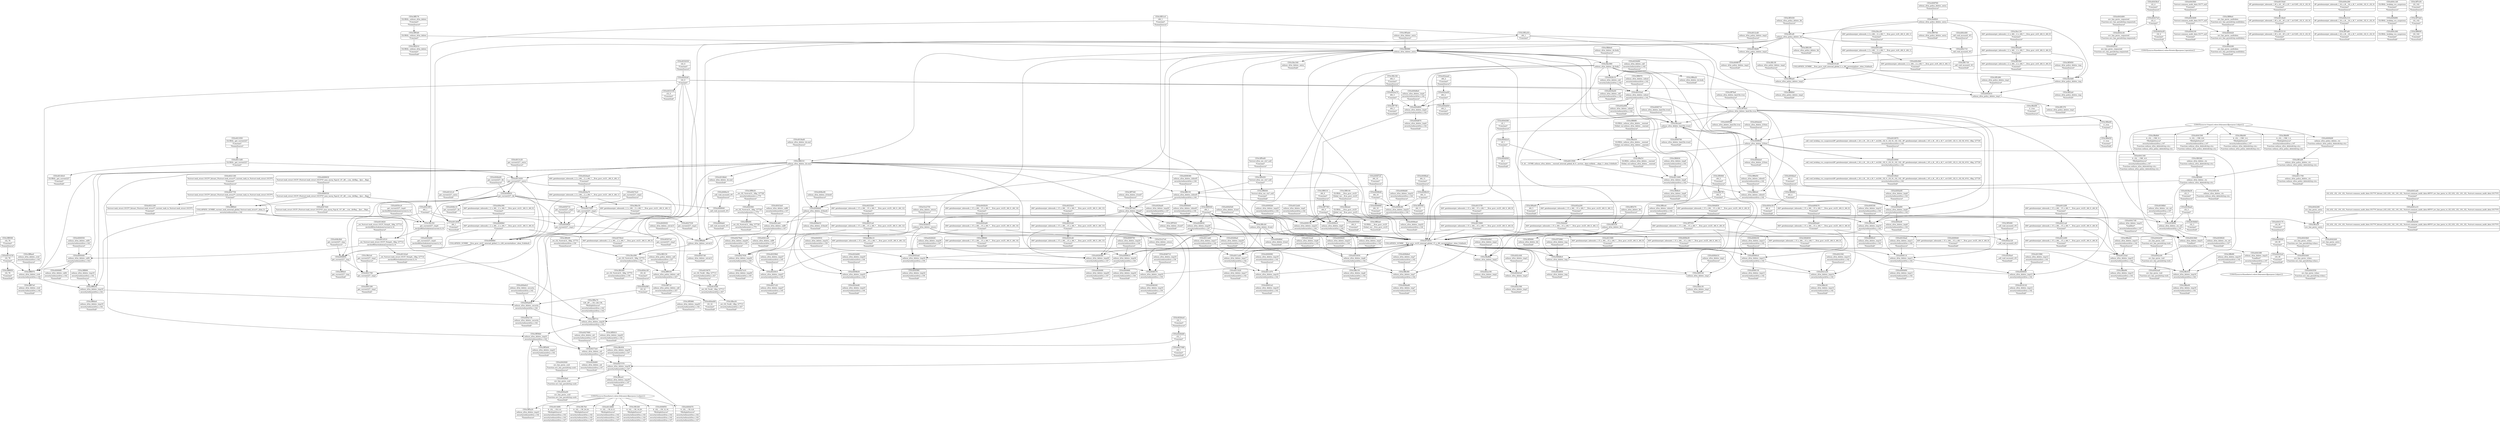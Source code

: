 digraph {
	CE0x40006f0 [shape=record,shape=Mrecord,label="{CE0x40006f0|selinux_xfrm_delete:_call4|security/selinux/xfrm.c,142|*SummSink*}"]
	CE0x3ff4e70 [shape=record,shape=Mrecord,label="{CE0x3ff4e70|128:_i8*,_:_CR_128,136_|*MultipleSource*|security/selinux/xfrm.c,142|security/selinux/xfrm.c,142}"]
	CE0x4021ca0 [shape=record,shape=Mrecord,label="{CE0x4021ca0|i64*_getelementptr_inbounds_(_15_x_i64_,_15_x_i64_*___llvm_gcov_ctr25,_i64_0,_i64_8)|*Constant*}"]
	CE0x4009b50 [shape=record,shape=Mrecord,label="{CE0x4009b50|selinux_xfrm_delete:_tmp25|security/selinux/xfrm.c,144}"]
	CE0x3ff1370 [shape=record,shape=Mrecord,label="{CE0x3ff1370|selinux_xfrm_policy_delete:_tmp1|*SummSink*}"]
	CE0x4019470 [shape=record,shape=Mrecord,label="{CE0x4019470|_ret_i32_%call,_!dbg_!27713|security/selinux/xfrm.c,327|*SummSource*}"]
	CE0x400d2c0 [shape=record,shape=Mrecord,label="{CE0x400d2c0|i8_1|*Constant*}"]
	CE0x3ffc930 [shape=record,shape=Mrecord,label="{CE0x3ffc930|selinux_xfrm_delete:_tmp30|security/selinux/xfrm.c,147|*SummSource*}"]
	CE0x4041ab0 [shape=record,shape=Mrecord,label="{CE0x4041ab0|selinux_xfrm_delete:_call8|security/selinux/xfrm.c,147}"]
	CE0x40087e0 [shape=record,shape=Mrecord,label="{CE0x40087e0|i64_10|*Constant*|*SummSource*}"]
	CE0x53c2750 [shape=record,shape=Mrecord,label="{CE0x53c2750|selinux_xfrm_delete:_return|*SummSource*}"]
	CE0x4016120 [shape=record,shape=Mrecord,label="{CE0x4016120|selinux_xfrm_delete:_tmp12|security/selinux/xfrm.c,142|*SummSink*}"]
	CE0x40438c0 [shape=record,shape=Mrecord,label="{CE0x40438c0|i32_4|*Constant*|*SummSource*}"]
	CE0x4008460 [shape=record,shape=Mrecord,label="{CE0x4008460|selinux_xfrm_delete:_tobool5|security/selinux/xfrm.c,144|*SummSink*}"]
	CE0x3ff77f0 [shape=record,shape=Mrecord,label="{CE0x3ff77f0|i64_3|*Constant*|*SummSink*}"]
	CE0x4045a60 [shape=record,shape=Mrecord,label="{CE0x4045a60|i64*_getelementptr_inbounds_(_15_x_i64_,_15_x_i64_*___llvm_gcov_ctr25,_i64_0,_i64_14)|*Constant*}"]
	CE0x400d000 [shape=record,shape=Mrecord,label="{CE0x400d000|i8_1|*Constant*|*SummSink*}"]
	CE0x400a730 [shape=record,shape=Mrecord,label="{CE0x400a730|selinux_xfrm_delete:_security|security/selinux/xfrm.c,142|*SummSink*}"]
	CE0x4046a90 [shape=record,shape=Mrecord,label="{CE0x4046a90|get_current227:_bb|*SummSource*}"]
	CE0x402fcb0 [shape=record,shape=Mrecord,label="{CE0x402fcb0|i32_0|*Constant*}"]
	CE0x3ffb510 [shape=record,shape=Mrecord,label="{CE0x3ffb510|selinux_xfrm_delete:_do.end}"]
	CE0x4027080 [shape=record,shape=Mrecord,label="{CE0x4027080|i32_1|*Constant*|*SummSink*}"]
	CE0x4069630 [shape=record,shape=Mrecord,label="{CE0x4069630|%struct.task_struct.1015*_(%struct.task_struct.1015**)*_asm_movq_%gs:$_1:P_,$0_,_r,im,_dirflag_,_fpsr_,_flags_|*SummSource*}"]
	CE0x402a200 [shape=record,shape=Mrecord,label="{CE0x402a200|i64*_getelementptr_inbounds_(_15_x_i64_,_15_x_i64_*___llvm_gcov_ctr25,_i64_0,_i64_1)|*Constant*|*SummSource*}"]
	CE0x4013490 [shape=record,shape=Mrecord,label="{CE0x4013490|selinux_xfrm_delete:_tmp8|security/selinux/xfrm.c,142}"]
	CE0x400a400 [shape=record,shape=Mrecord,label="{CE0x400a400|i32_22|*Constant*|*SummSink*}"]
	CE0x4043fb0 [shape=record,shape=Mrecord,label="{CE0x4043fb0|%struct.common_audit_data.1017*_null|*Constant*|*SummSource*}"]
	CE0x4033190 [shape=record,shape=Mrecord,label="{CE0x4033190|i32_0|*Constant*|*SummSink*}"]
	CE0x3ff8560 [shape=record,shape=Mrecord,label="{CE0x3ff8560|i32_78|*Constant*|*SummSource*}"]
	CE0x400b410 [shape=record,shape=Mrecord,label="{CE0x400b410|selinux_xfrm_delete:_tmp1|*SummSource*}"]
	CE0x4009750 [shape=record,shape=Mrecord,label="{CE0x4009750|selinux_xfrm_delete:_tmp24|security/selinux/xfrm.c,144|*SummSource*}"]
	CE0x4026930 [shape=record,shape=Mrecord,label="{CE0x4026930|selinux_xfrm_delete:_tmp29|security/selinux/xfrm.c,147}"]
	CE0x3ff7780 [shape=record,shape=Mrecord,label="{CE0x3ff7780|i64_0|*Constant*}"]
	CE0x4042440 [shape=record,shape=Mrecord,label="{CE0x4042440|avc_has_perm:_entry|*SummSink*}"]
	CE0x4024d00 [shape=record,shape=Mrecord,label="{CE0x4024d00|selinux_xfrm_delete:_tmp25|security/selinux/xfrm.c,144|*SummSource*}"]
	CE0x4043040 [shape=record,shape=Mrecord,label="{CE0x4043040|i16_39|*Constant*}"]
	CE0x40428a0 [shape=record,shape=Mrecord,label="{CE0x40428a0|avc_has_perm:_ssid|Function::avc_has_perm&Arg::ssid::}"]
	CE0x40163f0 [shape=record,shape=Mrecord,label="{CE0x40163f0|_ret_i32_%call,_!dbg_!27713|security/selinux/xfrm.c,327}"]
	CE0x4008c80 [shape=record,shape=Mrecord,label="{CE0x4008c80|selinux_xfrm_delete:_tmp22|security/selinux/xfrm.c,144}"]
	CE0x4042a00 [shape=record,shape=Mrecord,label="{CE0x4042a00|avc_has_perm:_ssid|Function::avc_has_perm&Arg::ssid::|*SummSink*}"]
	CE0x4043d00 [shape=record,shape=Mrecord,label="{CE0x4043d00|avc_has_perm:_requested|Function::avc_has_perm&Arg::requested::|*SummSource*}"]
	CE0x3ff5710 [shape=record,shape=Mrecord,label="{CE0x3ff5710|selinux_xfrm_delete:_tmp20|security/selinux/xfrm.c,142}"]
	CE0x3ff8de0 [shape=record,shape=Mrecord,label="{CE0x3ff8de0|selinux_xfrm_delete:_tmp19|security/selinux/xfrm.c,142|*SummSink*}"]
	CE0x3ff9760 [shape=record,shape=Mrecord,label="{CE0x3ff9760|selinux_xfrm_policy_delete:_entry|*SummSink*}"]
	CE0x4025810 [shape=record,shape=Mrecord,label="{CE0x4025810|selinux_xfrm_delete:_tmp27|security/selinux/xfrm.c,145}"]
	CE0x4081290 [shape=record,shape=Mrecord,label="{CE0x4081290|get_current227:_tmp1|*SummSink*}"]
	CE0x4050d90 [shape=record,shape=Mrecord,label="{CE0x4050d90|get_current227:_tmp4|./arch/x86/include/asm/current.h,14|*SummSink*}"]
	CE0x3ff6ce0 [shape=record,shape=Mrecord,label="{CE0x3ff6ce0|selinux_xfrm_delete:_tobool1|security/selinux/xfrm.c,142|*SummSink*}"]
	CE0x3ff3060 [shape=record,shape=Mrecord,label="{CE0x3ff3060|selinux_xfrm_delete:_ctx|Function::selinux_xfrm_delete&Arg::ctx::}"]
	CE0x3ff74a0 [shape=record,shape=Mrecord,label="{CE0x3ff74a0|selinux_xfrm_delete:_if.end7}"]
	CE0x4027450 [shape=record,shape=Mrecord,label="{CE0x4027450|get_current227:_tmp2}"]
	CE0x40332a0 [shape=record,shape=Mrecord,label="{CE0x40332a0|selinux_xfrm_delete:_tobool|security/selinux/xfrm.c,142}"]
	CE0x40425c0 [shape=record,shape=Mrecord,label="{CE0x40425c0|avc_has_perm:_requested|Function::avc_has_perm&Arg::requested::|*SummSink*}"]
	CE0x40506a0 [shape=record,shape=Mrecord,label="{CE0x40506a0|get_current227:_tmp3}"]
	CE0x3ff59b0 [shape=record,shape=Mrecord,label="{CE0x3ff59b0|selinux_xfrm_delete:_tmp21|security/selinux/xfrm.c,142}"]
	CE0x4042040 [shape=record,shape=Mrecord,label="{CE0x4042040|i32_(i32,_i32,_i16,_i32,_%struct.common_audit_data.1017*)*_bitcast_(i32_(i32,_i32,_i16,_i32,_%struct.common_audit_data.495*)*_avc_has_perm_to_i32_(i32,_i32,_i16,_i32,_%struct.common_audit_data.1017*)*)|*Constant*|*SummSink*}"]
	CE0x4008ea0 [shape=record,shape=Mrecord,label="{CE0x4008ea0|selinux_xfrm_delete:_tmp22|security/selinux/xfrm.c,144|*SummSink*}"]
	CE0x402fba0 [shape=record,shape=Mrecord,label="{CE0x402fba0|_call_void_mcount()_#3|*SummSink*}"]
	CE0x4006230 [shape=record,shape=Mrecord,label="{CE0x4006230|selinux_xfrm_delete:_tmp13|security/selinux/xfrm.c,142|*SummSource*}"]
	CE0x3ff7620 [shape=record,shape=Mrecord,label="{CE0x3ff7620|selinux_xfrm_delete:_if.end7|*SummSink*}"]
	CE0x402eae0 [shape=record,shape=Mrecord,label="{CE0x402eae0|i64_2|*Constant*|*SummSource*}"]
	CE0x40159f0 [shape=record,shape=Mrecord,label="{CE0x40159f0|i64*_getelementptr_inbounds_(_15_x_i64_,_15_x_i64_*___llvm_gcov_ctr25,_i64_0,_i64_9)|*Constant*|*SummSink*}"]
	CE0x4001480 [shape=record,shape=Mrecord,label="{CE0x4001480|i64*_getelementptr_inbounds_(_2_x_i64_,_2_x_i64_*___llvm_gcov_ctr9,_i64_0,_i64_1)|*Constant*}"]
	CE0x3fecae0 [shape=record,shape=Mrecord,label="{CE0x3fecae0|selinux_xfrm_delete:_land.lhs.true2}"]
	CE0x4010050 [shape=record,shape=Mrecord,label="{CE0x4010050|selinux_xfrm_delete:_tmp6|security/selinux/xfrm.c,142}"]
	CE0x408c9b0 [shape=record,shape=Mrecord,label="{CE0x408c9b0|get_current227:_tmp|*SummSource*}"]
	CE0x402a190 [shape=record,shape=Mrecord,label="{CE0x402a190|selinux_xfrm_delete:_tmp2|*SummSink*}"]
	CE0x3ffcac0 [shape=record,shape=Mrecord,label="{CE0x3ffcac0|selinux_xfrm_delete:_tmp30|security/selinux/xfrm.c,147|*SummSink*}"]
	CE0x4000d00 [shape=record,shape=Mrecord,label="{CE0x4000d00|selinux_xfrm_delete:_tmp11|security/selinux/xfrm.c,142|*SummSink*}"]
	CE0x4015110 [shape=record,shape=Mrecord,label="{CE0x4015110|i8*_getelementptr_inbounds_(_45_x_i8_,_45_x_i8_*_.str1245,_i32_0,_i32_0)|*Constant*|*SummSink*}"]
	CE0x5f72980 [shape=record,shape=Mrecord,label="{CE0x5f72980|selinux_xfrm_delete:_tmp|*SummSource*}"]
	"CONST[source:0(mediator),value:2(dynamic)][purpose:{subject}]"
	CE0x4043b90 [shape=record,shape=Mrecord,label="{CE0x4043b90|%struct.common_audit_data.1017*_null|*Constant*}"]
	CE0x4016b80 [shape=record,shape=Mrecord,label="{CE0x4016b80|selinux_xfrm_policy_delete:_tmp3}"]
	CE0x402c440 [shape=record,shape=Mrecord,label="{CE0x402c440|selinux_xfrm_delete:_tmp3|*SummSource*}"]
	CE0x4000440 [shape=record,shape=Mrecord,label="{CE0x4000440|selinux_xfrm_delete:_call4|security/selinux/xfrm.c,142}"]
	CE0x4008c10 [shape=record,shape=Mrecord,label="{CE0x4008c10|i64*_getelementptr_inbounds_(_15_x_i64_,_15_x_i64_*___llvm_gcov_ctr25,_i64_0,_i64_12)|*Constant*|*SummSink*}"]
	CE0x402ea70 [shape=record,shape=Mrecord,label="{CE0x402ea70|i64_3|*Constant*}"]
	CE0x4000090 [shape=record,shape=Mrecord,label="{CE0x4000090|selinux_xfrm_delete:_tmp18|security/selinux/xfrm.c,142|*SummSource*}"]
	CE0x4044280 [shape=record,shape=Mrecord,label="{CE0x4044280|avc_has_perm:_auditdata|Function::avc_has_perm&Arg::auditdata::|*SummSink*}"]
	CE0x4011d70 [shape=record,shape=Mrecord,label="{CE0x4011d70|selinux_xfrm_delete:_tmp18|security/selinux/xfrm.c,142}"]
	CE0x400f440 [shape=record,shape=Mrecord,label="{CE0x400f440|i64*_getelementptr_inbounds_(_15_x_i64_,_15_x_i64_*___llvm_gcov_ctr25,_i64_0,_i64_6)|*Constant*|*SummSink*}"]
	CE0x4025cb0 [shape=record,shape=Mrecord,label="{CE0x4025cb0|i64*_getelementptr_inbounds_(_15_x_i64_,_15_x_i64_*___llvm_gcov_ctr25,_i64_0,_i64_13)|*Constant*}"]
	CE0x4027a10 [shape=record,shape=Mrecord,label="{CE0x4027a10|selinux_xfrm_delete:_tmp26|security/selinux/xfrm.c,145|*SummSink*}"]
	CE0x3ffd8c0 [shape=record,shape=Mrecord,label="{CE0x3ffd8c0|selinux_xfrm_delete:_tmp8|security/selinux/xfrm.c,142|*SummSink*}"]
	CE0x3ff9ab0 [shape=record,shape=Mrecord,label="{CE0x3ff9ab0|selinux_xfrm_delete:_retval.0}"]
	CE0x3ffb6e0 [shape=record,shape=Mrecord,label="{CE0x3ffb6e0|selinux_xfrm_delete:_do.body|*SummSource*}"]
	CE0x400bd10 [shape=record,shape=Mrecord,label="{CE0x400bd10|selinux_xfrm_delete:_if.then6|*SummSink*}"]
	CE0x3fff4e0 [shape=record,shape=Mrecord,label="{CE0x3fff4e0|get_current227:_tmp|*SummSink*}"]
	CE0x3ff3a00 [shape=record,shape=Mrecord,label="{CE0x3ff3a00|i64*_getelementptr_inbounds_(_2_x_i64_,_2_x_i64_*___llvm_gcov_ctr9,_i64_0,_i64_0)|*Constant*}"]
	CE0x40251a0 [shape=record,shape=Mrecord,label="{CE0x40251a0|i64*_getelementptr_inbounds_(_15_x_i64_,_15_x_i64_*___llvm_gcov_ctr25,_i64_0,_i64_12)|*Constant*}"]
	CE0x3ff9530 [shape=record,shape=Mrecord,label="{CE0x3ff9530|selinux_xfrm_policy_delete:_call|security/selinux/xfrm.c,327}"]
	CE0x4006710 [shape=record,shape=Mrecord,label="{CE0x4006710|selinux_xfrm_delete:_land.lhs.true2|*SummSource*}"]
	CE0x400bc80 [shape=record,shape=Mrecord,label="{CE0x400bc80|selinux_xfrm_delete:_if.then6|*SummSource*}"]
	CE0x400f110 [shape=record,shape=Mrecord,label="{CE0x400f110|selinux_xfrm_delete:_tmp11|security/selinux/xfrm.c,142}"]
	CE0x4016970 [shape=record,shape=Mrecord,label="{CE0x4016970|_call_void_lockdep_rcu_suspicious(i8*_getelementptr_inbounds_(_24_x_i8_,_24_x_i8_*_.str244,_i32_0,_i32_0),_i32_142,_i8*_getelementptr_inbounds_(_45_x_i8_,_45_x_i8_*_.str1245,_i32_0,_i32_0))_#10,_!dbg_!27729|security/selinux/xfrm.c,142|*SummSource*}"]
	CE0x4043c30 [shape=record,shape=Mrecord,label="{CE0x4043c30|avc_has_perm:_requested|Function::avc_has_perm&Arg::requested::}"]
	CE0x4014d10 [shape=record,shape=Mrecord,label="{CE0x4014d10|selinux_xfrm_delete:_tmp5|security/selinux/xfrm.c,142|*SummSink*}"]
	CE0x4014510 [shape=record,shape=Mrecord,label="{CE0x4014510|_ret_%struct.task_struct.1015*_%tmp4,_!dbg_!27714|./arch/x86/include/asm/current.h,14}"]
	CE0x4047440 [shape=record,shape=Mrecord,label="{CE0x4047440|%struct.task_struct.1015*_(%struct.task_struct.1015**)*_asm_movq_%gs:$_1:P_,$0_,_r,im,_dirflag_,_fpsr_,_flags_|*SummSink*}"]
	CE0x4050710 [shape=record,shape=Mrecord,label="{CE0x4050710|get_current227:_tmp3|*SummSource*}"]
	CE0x3fec340 [shape=record,shape=Mrecord,label="{CE0x3fec340|selinux_xfrm_delete:_entry|*SummSink*}"]
	CE0x4042260 [shape=record,shape=Mrecord,label="{CE0x4042260|avc_has_perm:_entry|*SummSource*}"]
	CE0x4043a30 [shape=record,shape=Mrecord,label="{CE0x4043a30|i32_4|*Constant*|*SummSink*}"]
	CE0x3ff5a20 [shape=record,shape=Mrecord,label="{CE0x3ff5a20|selinux_xfrm_delete:_tmp21|security/selinux/xfrm.c,142|*SummSource*}"]
	CE0x3ffb380 [shape=record,shape=Mrecord,label="{CE0x3ffb380|selinux_xfrm_delete:_tmp7|security/selinux/xfrm.c,142}"]
	CE0x400f580 [shape=record,shape=Mrecord,label="{CE0x400f580|selinux_xfrm_delete:_land.lhs.true|*SummSink*}"]
	CE0x4d00b70 [shape=record,shape=Mrecord,label="{CE0x4d00b70|i64*_getelementptr_inbounds_(_15_x_i64_,_15_x_i64_*___llvm_gcov_ctr25,_i64_0,_i64_6)|*Constant*|*SummSource*}"]
	CE0x3ff8310 [shape=record,shape=Mrecord,label="{CE0x3ff8310|i64_0|*Constant*|*SummSource*}"]
	CE0x3ffde80 [shape=record,shape=Mrecord,label="{CE0x3ffde80|i1_true|*Constant*}"]
	CE0x569d8c0 [shape=record,shape=Mrecord,label="{CE0x569d8c0|selinux_xfrm_delete:_tmp}"]
	CE0x3ff1d90 [shape=record,shape=Mrecord,label="{CE0x3ff1d90|selinux_xfrm_policy_delete:_tmp1|*SummSource*}"]
	CE0x3ff1ef0 [shape=record,shape=Mrecord,label="{CE0x3ff1ef0|selinux_xfrm_policy_delete:_bb}"]
	CE0x3feccf0 [shape=record,shape=Mrecord,label="{CE0x3feccf0|i64*_getelementptr_inbounds_(_2_x_i64_,_2_x_i64_*___llvm_gcov_ctr9,_i64_0,_i64_1)|*Constant*|*SummSource*}"]
	CE0x400fa30 [shape=record,shape=Mrecord,label="{CE0x400fa30|i64*_getelementptr_inbounds_(_15_x_i64_,_15_x_i64_*___llvm_gcov_ctr25,_i64_0,_i64_1)|*Constant*|*SummSink*}"]
	CE0x400ebe0 [shape=record,shape=Mrecord,label="{CE0x400ebe0|selinux_xfrm_delete:_if.then|*SummSink*}"]
	CE0x3febc30 [shape=record,shape=Mrecord,label="{CE0x3febc30|selinux_xfrm_delete:_tmp1|*SummSink*}"]
	CE0x4041cd0 [shape=record,shape=Mrecord,label="{CE0x4041cd0|selinux_xfrm_delete:_call8|security/selinux/xfrm.c,147|*SummSink*}"]
	CE0x402b3e0 [shape=record,shape=Mrecord,label="{CE0x402b3e0|selinux_xfrm_delete:_tmp3}"]
	CE0x400f2c0 [shape=record,shape=Mrecord,label="{CE0x400f2c0|selinux_xfrm_delete:_tmp10|security/selinux/xfrm.c,142|*SummSink*}"]
	CE0x4000b90 [shape=record,shape=Mrecord,label="{CE0x4000b90|selinux_xfrm_policy_delete:_ctx|Function::selinux_xfrm_policy_delete&Arg::ctx::|*SummSource*}"]
	CE0x40252b0 [shape=record,shape=Mrecord,label="{CE0x40252b0|i64*_getelementptr_inbounds_(_15_x_i64_,_15_x_i64_*___llvm_gcov_ctr25,_i64_0,_i64_12)|*Constant*|*SummSource*}"]
	CE0x40060c0 [shape=record,shape=Mrecord,label="{CE0x40060c0|selinux_xfrm_delete:_tmp13|security/selinux/xfrm.c,142}"]
	CE0x3ffccb0 [shape=record,shape=Mrecord,label="{CE0x3ffccb0|selinux_xfrm_delete:_if.end}"]
	CE0x40457d0 [shape=record,shape=Mrecord,label="{CE0x40457d0|selinux_xfrm_delete:_retval.0|*SummSink*}"]
	CE0x40122f0 [shape=record,shape=Mrecord,label="{CE0x40122f0|i64*_getelementptr_inbounds_(_15_x_i64_,_15_x_i64_*___llvm_gcov_ctr25,_i64_0,_i64_8)|*Constant*|*SummSource*}"]
	CE0x406a360 [shape=record,shape=Mrecord,label="{CE0x406a360|i64*_getelementptr_inbounds_(_2_x_i64_,_2_x_i64_*___llvm_gcov_ctr21,_i64_0,_i64_0)|*Constant*|*SummSource*}"]
	CE0x3ff98e0 [shape=record,shape=Mrecord,label="{CE0x3ff98e0|avc_has_perm:_auditdata|Function::avc_has_perm&Arg::auditdata::|*SummSource*}"]
	CE0x4008380 [shape=record,shape=Mrecord,label="{CE0x4008380|selinux_xfrm_delete:_tobool5|security/selinux/xfrm.c,144|*SummSource*}"]
	CE0x3ff9f40 [shape=record,shape=Mrecord,label="{CE0x3ff9f40|i64*_getelementptr_inbounds_(_15_x_i64_,_15_x_i64_*___llvm_gcov_ctr25,_i64_0,_i64_14)|*Constant*|*SummSink*}"]
	CE0x3ff3480 [shape=record,shape=Mrecord,label="{CE0x3ff3480|_call_void_mcount()_#3|*SummSource*}"]
	CE0x40507a0 [shape=record,shape=Mrecord,label="{CE0x40507a0|get_current227:_tmp3|*SummSink*}"]
	CE0x3ff42f0 [shape=record,shape=Mrecord,label="{CE0x3ff42f0|_ret_i32_%retval.0,_!dbg_!27751|security/selinux/xfrm.c,150|*SummSource*}"]
	CE0x40437e0 [shape=record,shape=Mrecord,label="{CE0x40437e0|i32_4|*Constant*}"]
	CE0x400eb20 [shape=record,shape=Mrecord,label="{CE0x400eb20|selinux_xfrm_delete:_if.then|*SummSource*}"]
	CE0x3ff46f0 [shape=record,shape=Mrecord,label="{CE0x3ff46f0|GLOBAL:_selinux_xfrm_delete.__warned|Global_var:selinux_xfrm_delete.__warned|*SummSource*}"]
	CE0x4041be0 [shape=record,shape=Mrecord,label="{CE0x4041be0|selinux_xfrm_delete:_call8|security/selinux/xfrm.c,147|*SummSource*}"]
	CE0x4006130 [shape=record,shape=Mrecord,label="{CE0x4006130|selinux_xfrm_delete:_tmp13|security/selinux/xfrm.c,142|*SummSink*}"]
	CE0x4011ab0 [shape=record,shape=Mrecord,label="{CE0x4011ab0|selinux_xfrm_delete:_tmp17|security/selinux/xfrm.c,142|*SummSource*}"]
	CE0x4044100 [shape=record,shape=Mrecord,label="{CE0x4044100|%struct.common_audit_data.1017*_null|*Constant*|*SummSink*}"]
	CE0x3ff9d00 [shape=record,shape=Mrecord,label="{CE0x3ff9d00|_ret_i32_%retval.0,_!dbg_!27728|security/selinux/avc.c,775|*SummSink*}"]
	CE0x4004be0 [shape=record,shape=Mrecord,label="{CE0x4004be0|i64_4|*Constant*|*SummSource*}"]
	CE0x40432e0 [shape=record,shape=Mrecord,label="{CE0x40432e0|i16_39|*Constant*|*SummSink*}"]
	CE0x4005940 [shape=record,shape=Mrecord,label="{CE0x4005940|i64_0|*Constant*|*SummSink*}"]
	CE0x3fff170 [shape=record,shape=Mrecord,label="{CE0x3fff170|GLOBAL:_selinux_xfrm_delete|*Constant*|*SummSource*}"]
	CE0x3ffc0b0 [shape=record,shape=Mrecord,label="{CE0x3ffc0b0|_ret_i32_%retval.0,_!dbg_!27751|security/selinux/xfrm.c,150|*SummSink*}"]
	CE0x4046570 [shape=record,shape=Mrecord,label="{CE0x4046570|selinux_xfrm_delete:_tmp33|security/selinux/xfrm.c,150}"]
	CE0x4027930 [shape=record,shape=Mrecord,label="{CE0x4027930|selinux_xfrm_delete:_tmp26|security/selinux/xfrm.c,145}"]
	CE0x4025dc0 [shape=record,shape=Mrecord,label="{CE0x4025dc0|i64*_getelementptr_inbounds_(_15_x_i64_,_15_x_i64_*___llvm_gcov_ctr25,_i64_0,_i64_13)|*Constant*|*SummSource*}"]
	CE0x3ff2010 [shape=record,shape=Mrecord,label="{CE0x3ff2010|GLOBAL:_selinux_xfrm_delete|*Constant*|*SummSink*}"]
	CE0x3ffbe00 [shape=record,shape=Mrecord,label="{CE0x3ffbe00|selinux_xfrm_delete:_tmp16|security/selinux/xfrm.c,142|*SummSink*}"]
	CE0x3ffe630 [shape=record,shape=Mrecord,label="{CE0x3ffe630|i1_true|*Constant*|*SummSink*}"]
	CE0x3ff22a0 [shape=record,shape=Mrecord,label="{CE0x3ff22a0|selinux_xfrm_policy_delete:_tmp|*SummSink*}"]
	CE0x3ff5940 [shape=record,shape=Mrecord,label="{CE0x3ff5940|i64_11|*Constant*|*SummSink*}"]
	CE0x400d6b0 [shape=record,shape=Mrecord,label="{CE0x400d6b0|selinux_xfrm_delete:_if.end|*SummSink*}"]
	CE0x4038db0 [shape=record,shape=Mrecord,label="{CE0x4038db0|i32_3|*Constant*|*SummSink*}"]
	CE0x3ff6150 [shape=record,shape=Mrecord,label="{CE0x3ff6150|selinux_xfrm_delete:_tobool5|security/selinux/xfrm.c,144}"]
	CE0x3ff3530 [shape=record,shape=Mrecord,label="{CE0x3ff3530|selinux_xfrm_delete:_bb}"]
	CE0x40157f0 [shape=record,shape=Mrecord,label="{CE0x40157f0|i64*_getelementptr_inbounds_(_15_x_i64_,_15_x_i64_*___llvm_gcov_ctr25,_i64_0,_i64_9)|*Constant*|*SummSource*}"]
	CE0x4045f10 [shape=record,shape=Mrecord,label="{CE0x4045f10|selinux_xfrm_delete:_tmp32|security/selinux/xfrm.c,150|*SummSource*}"]
	CE0x400ba80 [shape=record,shape=Mrecord,label="{CE0x400ba80|selinux_xfrm_delete:_tmp7|security/selinux/xfrm.c,142|*SummSink*}"]
	CE0x4006f50 [shape=record,shape=Mrecord,label="{CE0x4006f50|4:_i32,_:_CR_12,16_|*MultipleSource*|security/selinux/xfrm.c,142|security/selinux/xfrm.c,142|security/selinux/xfrm.c,147}"]
	CE0x400fec0 [shape=record,shape=Mrecord,label="{CE0x400fec0|selinux_xfrm_delete:_tmp5|security/selinux/xfrm.c,142}"]
	CE0x4021240 [shape=record,shape=Mrecord,label="{CE0x4021240|%struct.task_struct.1015**_bitcast_(%struct.task_struct**_current_task_to_%struct.task_struct.1015**)|*Constant*|*SummSink*}"]
	CE0x40140c0 [shape=record,shape=Mrecord,label="{CE0x40140c0|GLOBAL:_get_current227|*Constant*|*SummSink*}"]
	CE0x3ff8f60 [shape=record,shape=Mrecord,label="{CE0x3ff8f60|selinux_xfrm_delete:_tmp19|security/selinux/xfrm.c,142|*SummSource*}"]
	CE0x3ff5d50 [shape=record,shape=Mrecord,label="{CE0x3ff5d50|%struct.xfrm_sec_ctx*_null|*Constant*}"]
	CE0x400e280 [shape=record,shape=Mrecord,label="{CE0x400e280|i8*_getelementptr_inbounds_(_24_x_i8_,_24_x_i8_*_.str244,_i32_0,_i32_0)|*Constant*|*SummSource*}"]
	CE0x40417d0 [shape=record,shape=Mrecord,label="{CE0x40417d0|selinux_xfrm_delete:_tmp31|*LoadInst*|security/selinux/xfrm.c,147|*SummSource*}"]
	CE0x400a650 [shape=record,shape=Mrecord,label="{CE0x400a650|selinux_xfrm_delete:_security|security/selinux/xfrm.c,142}"]
	CE0x4009610 [shape=record,shape=Mrecord,label="{CE0x4009610|selinux_xfrm_delete:_tmp24|security/selinux/xfrm.c,144}"]
	CE0x3ffdc20 [shape=record,shape=Mrecord,label="{CE0x3ffdc20|selinux_xfrm_delete:_tmp14|security/selinux/xfrm.c,142|*SummSink*}"]
	CE0x4004cf0 [shape=record,shape=Mrecord,label="{CE0x4004cf0|selinux_xfrm_delete:_tmp9|security/selinux/xfrm.c,142|*SummSink*}"]
	CE0x4026490 [shape=record,shape=Mrecord,label="{CE0x4026490|selinux_xfrm_delete:_tmp28|security/selinux/xfrm.c,147|*SummSink*}"]
	CE0x3fec130 [shape=record,shape=Mrecord,label="{CE0x3fec130|i64*_getelementptr_inbounds_(_2_x_i64_,_2_x_i64_*___llvm_gcov_ctr9,_i64_0,_i64_0)|*Constant*|*SummSource*}"]
	CE0x400c310 [shape=record,shape=Mrecord,label="{CE0x400c310|i8*_getelementptr_inbounds_(_24_x_i8_,_24_x_i8_*_.str244,_i32_0,_i32_0)|*Constant*}"]
	CE0x3ff8e50 [shape=record,shape=Mrecord,label="{CE0x3ff8e50|selinux_xfrm_delete:_tmp19|security/selinux/xfrm.c,142}"]
	CE0x3ff5880 [shape=record,shape=Mrecord,label="{CE0x3ff5880|selinux_xfrm_delete:_tmp20|security/selinux/xfrm.c,142|*SummSource*}"]
	CE0x4013f30 [shape=record,shape=Mrecord,label="{CE0x4013f30|GLOBAL:_get_current227|*Constant*|*SummSource*}"]
	CE0x3ffab90 [shape=record,shape=Mrecord,label="{CE0x3ffab90|4:_i32,_:_CRE_2,4_|*MultipleSource*|security/selinux/xfrm.c,147|Function::selinux_xfrm_delete&Arg::ctx::|Function::selinux_xfrm_policy_delete&Arg::ctx::}"]
	CE0x400c9b0 [shape=record,shape=Mrecord,label="{CE0x400c9b0|i64*_getelementptr_inbounds_(_2_x_i64_,_2_x_i64_*___llvm_gcov_ctr9,_i64_0,_i64_1)|*Constant*|*SummSink*}"]
	CE0x3ffef10 [shape=record,shape=Mrecord,label="{CE0x3ffef10|GLOBAL:_selinux_xfrm_delete.__warned|Global_var:selinux_xfrm_delete.__warned|*SummSink*}"]
	CE0x400f180 [shape=record,shape=Mrecord,label="{CE0x400f180|selinux_xfrm_delete:_tmp10|security/selinux/xfrm.c,142|*SummSource*}"]
	CE0x3ff47f0 [shape=record,shape=Mrecord,label="{CE0x3ff47f0|i64_5|*Constant*}"]
	CE0x40468b0 [shape=record,shape=Mrecord,label="{CE0x40468b0|i64*_getelementptr_inbounds_(_2_x_i64_,_2_x_i64_*___llvm_gcov_ctr21,_i64_0,_i64_0)|*Constant*}"]
	CE0x40148f0 [shape=record,shape=Mrecord,label="{CE0x40148f0|4:_i32,_:_CR_0,4_|*MultipleSource*|security/selinux/xfrm.c,142|security/selinux/xfrm.c,142|security/selinux/xfrm.c,147}"]
	CE0x4012640 [shape=record,shape=Mrecord,label="{CE0x4012640|i64_1|*Constant*|*SummSink*}"]
	CE0x3ffc7b0 [shape=record,shape=Mrecord,label="{CE0x3ffc7b0|4:_i32,_:_CR_20,24_|*MultipleSource*|security/selinux/xfrm.c,142|security/selinux/xfrm.c,142|security/selinux/xfrm.c,147}"]
	CE0x5f72910 [shape=record,shape=Mrecord,label="{CE0x5f72910|COLLAPSED:_GCMRE___llvm_gcov_ctr25_internal_global_15_x_i64_zeroinitializer:_elem_0:default:}"]
	CE0x4016900 [shape=record,shape=Mrecord,label="{CE0x4016900|_call_void_lockdep_rcu_suspicious(i8*_getelementptr_inbounds_(_24_x_i8_,_24_x_i8_*_.str244,_i32_0,_i32_0),_i32_142,_i8*_getelementptr_inbounds_(_45_x_i8_,_45_x_i8_*_.str1245,_i32_0,_i32_0))_#10,_!dbg_!27729|security/selinux/xfrm.c,142}"]
	CE0x4026420 [shape=record,shape=Mrecord,label="{CE0x4026420|selinux_xfrm_delete:_tmp28|security/selinux/xfrm.c,147|*SummSource*}"]
	CE0x3ff7a80 [shape=record,shape=Mrecord,label="{CE0x3ff7a80|i8*_getelementptr_inbounds_(_24_x_i8_,_24_x_i8_*_.str244,_i32_0,_i32_0)|*Constant*|*SummSink*}"]
	CE0x4042940 [shape=record,shape=Mrecord,label="{CE0x4042940|avc_has_perm:_ssid|Function::avc_has_perm&Arg::ssid::|*SummSource*}"]
	CE0x4027c20 [shape=record,shape=Mrecord,label="{CE0x4027c20|selinux_xfrm_delete:_tmp27|security/selinux/xfrm.c,145|*SummSink*}"]
	CE0x3ffb0e0 [shape=record,shape=Mrecord,label="{CE0x3ffb0e0|selinux_xfrm_delete:_tobool1|security/selinux/xfrm.c,142}"]
	CE0x40263b0 [shape=record,shape=Mrecord,label="{CE0x40263b0|selinux_xfrm_delete:_tmp28|security/selinux/xfrm.c,147}"]
	CE0x4013500 [shape=record,shape=Mrecord,label="{CE0x4013500|0:_i8,_:_GCMR_selinux_xfrm_delete.__warned_internal_global_i8_0,_section_.data.unlikely_,_align_1:_elem_0:default:}"]
	CE0x3ff31c0 [shape=record,shape=Mrecord,label="{CE0x3ff31c0|i64_1|*Constant*|*SummSource*}"]
	CE0x3ff1730 [shape=record,shape=Mrecord,label="{CE0x3ff1730|_call_void_mcount()_#3|*SummSink*}"]
	CE0x4014880 [shape=record,shape=Mrecord,label="{CE0x4014880|4:_i32,_:_CR_8,12_|*MultipleSource*|security/selinux/xfrm.c,142|security/selinux/xfrm.c,142|security/selinux/xfrm.c,147}"]
	CE0x3ffe2e0 [shape=record,shape=Mrecord,label="{CE0x3ffe2e0|get_current227:_tmp1|*SummSource*}"]
	CE0x40150a0 [shape=record,shape=Mrecord,label="{CE0x40150a0|i8*_getelementptr_inbounds_(_45_x_i8_,_45_x_i8_*_.str1245,_i32_0,_i32_0)|*Constant*|*SummSource*}"]
	CE0x4004e60 [shape=record,shape=Mrecord,label="{CE0x4004e60|selinux_xfrm_delete:_tmp9|security/selinux/xfrm.c,142|*SummSource*}"]
	CE0x40259b0 [shape=record,shape=Mrecord,label="{CE0x40259b0|selinux_xfrm_delete:_tmp27|security/selinux/xfrm.c,145|*SummSource*}"]
	CE0x4024e80 [shape=record,shape=Mrecord,label="{CE0x4024e80|selinux_xfrm_delete:_tmp25|security/selinux/xfrm.c,144|*SummSink*}"]
	CE0x3ff4360 [shape=record,shape=Mrecord,label="{CE0x3ff4360|selinux_xfrm_delete:_ctx|Function::selinux_xfrm_delete&Arg::ctx::|*SummSource*}"]
	CE0x40279a0 [shape=record,shape=Mrecord,label="{CE0x40279a0|selinux_xfrm_delete:_tmp26|security/selinux/xfrm.c,145|*SummSource*}"]
	CE0x3ff9b20 [shape=record,shape=Mrecord,label="{CE0x3ff9b20|_ret_i32_%retval.0,_!dbg_!27728|security/selinux/avc.c,775|*SummSource*}"]
	CE0x3fec980 [shape=record,shape=Mrecord,label="{CE0x3fec980|selinux_xfrm_delete:_do.body}"]
	CE0x400f760 [shape=record,shape=Mrecord,label="{CE0x400f760|selinux_xfrm_policy_delete:_entry|*SummSource*}"]
	CE0x3ffc010 [shape=record,shape=Mrecord,label="{CE0x3ffc010|selinux_xfrm_delete:_tmp16|security/selinux/xfrm.c,142}"]
	CE0x3ff10b0 [shape=record,shape=Mrecord,label="{CE0x3ff10b0|i64*_getelementptr_inbounds_(_2_x_i64_,_2_x_i64_*___llvm_gcov_ctr9,_i64_0,_i64_0)|*Constant*|*SummSink*}"]
	CE0x3ff4ad0 [shape=record,shape=Mrecord,label="{CE0x3ff4ad0|selinux_xfrm_delete:_tmp10|security/selinux/xfrm.c,142}"]
	CE0x4042d30 [shape=record,shape=Mrecord,label="{CE0x4042d30|avc_has_perm:_tsid|Function::avc_has_perm&Arg::tsid::|*SummSource*}"]
	CE0x3ff2a30 [shape=record,shape=Mrecord,label="{CE0x3ff2a30|i64_1|*Constant*}"]
	CE0x400c260 [shape=record,shape=Mrecord,label="{CE0x400c260|GLOBAL:_lockdep_rcu_suspicious|*Constant*|*SummSink*}"]
	CE0x4045630 [shape=record,shape=Mrecord,label="{CE0x4045630|selinux_xfrm_delete:_retval.0|*SummSource*}"]
	CE0x400f870 [shape=record,shape=Mrecord,label="{CE0x400f870|selinux_xfrm_policy_delete:_tmp3|*SummSink*}"]
	CE0x3ff2150 [shape=record,shape=Mrecord,label="{CE0x3ff2150|selinux_xfrm_policy_delete:_call|security/selinux/xfrm.c,327|*SummSource*}"]
	CE0x4041340 [shape=record,shape=Mrecord,label="{CE0x4041340|4:_i32,_:_CRE_4,8_|*MultipleSource*|security/selinux/xfrm.c,147|Function::selinux_xfrm_delete&Arg::ctx::|Function::selinux_xfrm_policy_delete&Arg::ctx::}"]
	CE0x3ff5b00 [shape=record,shape=Mrecord,label="{CE0x3ff5b00|selinux_xfrm_delete:_tmp21|security/selinux/xfrm.c,142|*SummSink*}"]
	CE0x400f640 [shape=record,shape=Mrecord,label="{CE0x400f640|selinux_xfrm_delete:_if.then}"]
	CE0x4046710 [shape=record,shape=Mrecord,label="{CE0x4046710|selinux_xfrm_delete:_tmp33|security/selinux/xfrm.c,150|*SummSource*}"]
	CE0x3ffa9f0 [shape=record,shape=Mrecord,label="{CE0x3ffa9f0|4:_i32,_:_CRE_1,2_|*MultipleSource*|security/selinux/xfrm.c,147|Function::selinux_xfrm_delete&Arg::ctx::|Function::selinux_xfrm_policy_delete&Arg::ctx::}"]
	CE0x3fec090 [shape=record,shape=Mrecord,label="{CE0x3fec090|_ret_i32_%retval.0,_!dbg_!27751|security/selinux/xfrm.c,150}"]
	CE0x40086d0 [shape=record,shape=Mrecord,label="{CE0x40086d0|i64_10|*Constant*}"]
	CE0x40273e0 [shape=record,shape=Mrecord,label="{CE0x40273e0|selinux_xfrm_delete:_sid|security/selinux/xfrm.c,147}"]
	CE0x40098f0 [shape=record,shape=Mrecord,label="{CE0x40098f0|selinux_xfrm_delete:_tmp24|security/selinux/xfrm.c,144|*SummSink*}"]
	CE0x4012cd0 [shape=record,shape=Mrecord,label="{CE0x4012cd0|selinux_xfrm_policy_delete:_tmp3|*SummSource*}"]
	CE0x400a090 [shape=record,shape=Mrecord,label="{CE0x400a090|i32_22|*Constant*}"]
	CE0x4015860 [shape=record,shape=Mrecord,label="{CE0x4015860|i64*_getelementptr_inbounds_(_15_x_i64_,_15_x_i64_*___llvm_gcov_ctr25,_i64_0,_i64_9)|*Constant*}"]
	CE0x4015f80 [shape=record,shape=Mrecord,label="{CE0x4015f80|selinux_xfrm_delete:_tmp12|security/selinux/xfrm.c,142|*SummSource*}"]
	CE0x4014be0 [shape=record,shape=Mrecord,label="{CE0x4014be0|i8*_getelementptr_inbounds_(_45_x_i8_,_45_x_i8_*_.str1245,_i32_0,_i32_0)|*Constant*}"]
	CE0x40125a0 [shape=record,shape=Mrecord,label="{CE0x40125a0|selinux_xfrm_delete:_tmp15|security/selinux/xfrm.c,142}"]
	CE0x4027530 [shape=record,shape=Mrecord,label="{CE0x4027530|get_current227:_tmp2|*SummSink*}"]
	CE0x569d850 [shape=record,shape=Mrecord,label="{CE0x569d850|i64*_getelementptr_inbounds_(_15_x_i64_,_15_x_i64_*___llvm_gcov_ctr25,_i64_0,_i64_0)|*Constant*|*SummSource*}"]
	CE0x400d870 [shape=record,shape=Mrecord,label="{CE0x400d870|selinux_xfrm_delete:_tmp4|security/selinux/xfrm.c,142|*SummSink*}"]
	CE0x402a0b0 [shape=record,shape=Mrecord,label="{CE0x402a0b0|selinux_xfrm_delete:_tmp2|*SummSource*}"]
	CE0x4014620 [shape=record,shape=Mrecord,label="{CE0x4014620|_ret_%struct.task_struct.1015*_%tmp4,_!dbg_!27714|./arch/x86/include/asm/current.h,14|*SummSource*}"]
	CE0x4027370 [shape=record,shape=Mrecord,label="{CE0x4027370|selinux_xfrm_delete:_tmp30|security/selinux/xfrm.c,147}"]
	CE0x402e990 [shape=record,shape=Mrecord,label="{CE0x402e990|selinux_xfrm_delete:_tobool|security/selinux/xfrm.c,142|*SummSink*}"]
	CE0x3ffc1f0 [shape=record,shape=Mrecord,label="{CE0x3ffc1f0|selinux_xfrm_policy_delete:_tmp2|*SummSource*}"]
	CE0x400a6c0 [shape=record,shape=Mrecord,label="{CE0x400a6c0|selinux_xfrm_delete:_security|security/selinux/xfrm.c,142|*SummSource*}"]
	CE0x3ffca50 [shape=record,shape=Mrecord,label="{CE0x3ffca50|avc_has_perm:_entry}"]
	"CONST[source:0(mediator),value:0(static)][purpose:{operation}]"
	CE0x4047750 [shape=record,shape=Mrecord,label="{CE0x4047750|%struct.task_struct.1015**_bitcast_(%struct.task_struct**_current_task_to_%struct.task_struct.1015**)|*Constant*}"]
	CE0x4046200 [shape=record,shape=Mrecord,label="{CE0x4046200|selinux_xfrm_delete:_tmp33|security/selinux/xfrm.c,150|*SummSink*}"]
	CE0x4006780 [shape=record,shape=Mrecord,label="{CE0x4006780|selinux_xfrm_delete:_land.lhs.true2|*SummSink*}"]
	CE0x4039020 [shape=record,shape=Mrecord,label="{CE0x4039020|selinux_xfrm_delete:_ctx_sid|security/selinux/xfrm.c,147|*SummSink*}"]
	CE0x40142a0 [shape=record,shape=Mrecord,label="{CE0x40142a0|_ret_%struct.task_struct.1015*_%tmp4,_!dbg_!27714|./arch/x86/include/asm/current.h,14|*SummSink*}"]
	CE0x3ff2980 [shape=record,shape=Mrecord,label="{CE0x3ff2980|selinux_xfrm_delete:_entry}"]
	CE0x4011bf0 [shape=record,shape=Mrecord,label="{CE0x4011bf0|GLOBAL:_get_current227|*Constant*}"]
	CE0x3ff6970 [shape=record,shape=Mrecord,label="{CE0x3ff6970|selinux_xfrm_delete:_tobool|security/selinux/xfrm.c,142|*SummSource*}"]
	CE0x4044420 [shape=record,shape=Mrecord,label="{CE0x4044420|avc_has_perm:_auditdata|Function::avc_has_perm&Arg::auditdata::}"]
	CE0x4043170 [shape=record,shape=Mrecord,label="{CE0x4043170|i16_39|*Constant*|*SummSource*}"]
	CE0x3ffbd20 [shape=record,shape=Mrecord,label="{CE0x3ffbd20|selinux_xfrm_delete:_tmp15|security/selinux/xfrm.c,142|*SummSource*}"]
	CE0x40141c0 [shape=record,shape=Mrecord,label="{CE0x40141c0|get_current227:_entry|*SummSink*}"]
	CE0x3ff6a20 [shape=record,shape=Mrecord,label="{CE0x3ff6a20|selinux_xfrm_delete:_do.body|*SummSink*}"]
	"CONST[source:0(mediator),value:2(dynamic)][purpose:{object}]"
	CE0x4008ba0 [shape=record,shape=Mrecord,label="{CE0x4008ba0|i64_11|*Constant*|*SummSource*}"]
	CE0x569d930 [shape=record,shape=Mrecord,label="{CE0x569d930|i64*_getelementptr_inbounds_(_15_x_i64_,_15_x_i64_*___llvm_gcov_ctr25,_i64_0,_i64_0)|*Constant*|*SummSink*}"]
	CE0x40216f0 [shape=record,shape=Mrecord,label="{CE0x40216f0|i64_1|*Constant*}"]
	CE0x3ff8100 [shape=record,shape=Mrecord,label="{CE0x3ff8100|GLOBAL:___llvm_gcov_ctr25|Global_var:__llvm_gcov_ctr25|*SummSource*}"]
	CE0x3ffe160 [shape=record,shape=Mrecord,label="{CE0x3ffe160|i64_3|*Constant*|*SummSource*}"]
	CE0x4013d30 [shape=record,shape=Mrecord,label="{CE0x4013d30|get_current227:_entry}"]
	CE0x3ffea30 [shape=record,shape=Mrecord,label="{CE0x3ffea30|_ret_i32_%call,_!dbg_!27713|security/selinux/xfrm.c,327|*SummSink*}"]
	CE0x402a120 [shape=record,shape=Mrecord,label="{CE0x402a120|_call_void_mcount()_#3}"]
	CE0x40266a0 [shape=record,shape=Mrecord,label="{CE0x40266a0|selinux_xfrm_delete:_tmp29|security/selinux/xfrm.c,147|*SummSink*}"]
	CE0x4026ad0 [shape=record,shape=Mrecord,label="{CE0x4026ad0|selinux_xfrm_delete:_tmp29|security/selinux/xfrm.c,147|*SummSource*}"]
	CE0x400d5d0 [shape=record,shape=Mrecord,label="{CE0x400d5d0|selinux_xfrm_delete:_if.end|*SummSource*}"]
	CE0x3ffc350 [shape=record,shape=Mrecord,label="{CE0x3ffc350|get_current227:_tmp4|./arch/x86/include/asm/current.h,14}"]
	CE0x3ff3690 [shape=record,shape=Mrecord,label="{CE0x3ff3690|selinux_xfrm_delete:_bb|*SummSink*}"]
	CE0x3fff7c0 [shape=record,shape=Mrecord,label="{CE0x3fff7c0|selinux_xfrm_policy_delete:_call|security/selinux/xfrm.c,327|*SummSink*}"]
	CE0x3ff8ae0 [shape=record,shape=Mrecord,label="{CE0x3ff8ae0|selinux_xfrm_delete:_cred|security/selinux/xfrm.c,142|*SummSource*}"]
	CE0x3ff6d50 [shape=record,shape=Mrecord,label="{CE0x3ff6d50|selinux_xfrm_delete:_tobool1|security/selinux/xfrm.c,142|*SummSource*}"]
	CE0x4043550 [shape=record,shape=Mrecord,label="{CE0x4043550|avc_has_perm:_tclass|Function::avc_has_perm&Arg::tclass::|*SummSink*}"]
	CE0x3ffe490 [shape=record,shape=Mrecord,label="{CE0x3ffe490|i1_true|*Constant*|*SummSource*}"]
	CE0x4038aa0 [shape=record,shape=Mrecord,label="{CE0x4038aa0|i32_3|*Constant*}"]
	CE0x4018bb0 [shape=record,shape=Mrecord,label="{CE0x4018bb0|selinux_xfrm_delete:_do.end|*SummSink*}"]
	CE0x4021160 [shape=record,shape=Mrecord,label="{CE0x4021160|%struct.task_struct.1015**_bitcast_(%struct.task_struct**_current_task_to_%struct.task_struct.1015**)|*Constant*|*SummSource*}"]
	CE0x4021f40 [shape=record,shape=Mrecord,label="{CE0x4021f40|selinux_xfrm_delete:_tmp14|security/selinux/xfrm.c,142|*SummSource*}"]
	CE0x3ffb150 [shape=record,shape=Mrecord,label="{CE0x3ffb150|selinux_xfrm_delete:_tmp6|security/selinux/xfrm.c,142|*SummSink*}"]
	CE0x4008b30 [shape=record,shape=Mrecord,label="{CE0x4008b30|i64_11|*Constant*}"]
	CE0x5d3b0c0 [shape=record,shape=Mrecord,label="{CE0x5d3b0c0|selinux_xfrm_delete:_return}"]
	CE0x400c1d0 [shape=record,shape=Mrecord,label="{CE0x400c1d0|GLOBAL:_lockdep_rcu_suspicious|*Constant*|*SummSource*}"]
	CE0x4027660 [shape=record,shape=Mrecord,label="{CE0x4027660|selinux_xfrm_delete:_sid|security/selinux/xfrm.c,147|*SummSource*}"]
	CE0x4042c00 [shape=record,shape=Mrecord,label="{CE0x4042c00|avc_has_perm:_tsid|Function::avc_has_perm&Arg::tsid::}"]
	CE0x4d00ab0 [shape=record,shape=Mrecord,label="{CE0x4d00ab0|i64*_getelementptr_inbounds_(_15_x_i64_,_15_x_i64_*___llvm_gcov_ctr25,_i64_0,_i64_6)|*Constant*}"]
	CE0x4009150 [shape=record,shape=Mrecord,label="{CE0x4009150|selinux_xfrm_delete:_tmp23|security/selinux/xfrm.c,144}"]
	CE0x4000550 [shape=record,shape=Mrecord,label="{CE0x4000550|selinux_xfrm_delete:_call4|security/selinux/xfrm.c,142|*SummSource*}"]
	CE0x3ff4960 [shape=record,shape=Mrecord,label="{CE0x3ff4960|i64_5|*Constant*|*SummSource*}"]
	CE0x40101d0 [shape=record,shape=Mrecord,label="{CE0x40101d0|COLLAPSED:_GCMRE___llvm_gcov_ctr9_internal_global_2_x_i64_zeroinitializer:_elem_0:default:}"]
	CE0x3ff78c0 [shape=record,shape=Mrecord,label="{CE0x3ff78c0|selinux_xfrm_delete:_land.lhs.true}"]
	CE0x3ff8850 [shape=record,shape=Mrecord,label="{CE0x3ff8850|i32_78|*Constant*|*SummSink*}"]
	CE0x38effd0 [shape=record,shape=Mrecord,label="{CE0x38effd0|selinux_xfrm_delete:_tmp2}"]
	CE0x402d850 [shape=record,shape=Mrecord,label="{CE0x402d850|selinux_xfrm_delete:_tmp|*SummSink*}"]
	CE0x4050cc0 [shape=record,shape=Mrecord,label="{CE0x4050cc0|get_current227:_tmp4|./arch/x86/include/asm/current.h,14|*SummSource*}"]
	CE0x53c27e0 [shape=record,shape=Mrecord,label="{CE0x53c27e0|selinux_xfrm_delete:_return|*SummSink*}"]
	CE0x4026d60 [shape=record,shape=Mrecord,label="{CE0x4026d60|selinux_xfrm_delete:_sid|security/selinux/xfrm.c,147|*SummSink*}"]
	CE0x3ff1ad0 [shape=record,shape=Mrecord,label="{CE0x3ff1ad0|selinux_xfrm_policy_delete:_ctx|Function::selinux_xfrm_policy_delete&Arg::ctx::}"]
	CE0x400bbb0 [shape=record,shape=Mrecord,label="{CE0x400bbb0|selinux_xfrm_delete:_if.then6}"]
	CE0x38f0140 [shape=record,shape=Mrecord,label="{CE0x38f0140|selinux_xfrm_delete:_tmp1}"]
	CE0x3ff87e0 [shape=record,shape=Mrecord,label="{CE0x3ff87e0|selinux_xfrm_delete:_cred|security/selinux/xfrm.c,142|*SummSink*}"]
	CE0x3ff5810 [shape=record,shape=Mrecord,label="{CE0x3ff5810|selinux_xfrm_delete:_tmp20|security/selinux/xfrm.c,142|*SummSink*}"]
	CE0x4046920 [shape=record,shape=Mrecord,label="{CE0x4046920|get_current227:_bb}"]
	CE0x4043440 [shape=record,shape=Mrecord,label="{CE0x4043440|avc_has_perm:_tclass|Function::avc_has_perm&Arg::tclass::}"]
	CE0x4000f30 [shape=record,shape=Mrecord,label="{CE0x4000f30|selinux_xfrm_delete:_tmp12|security/selinux/xfrm.c,142}"]
	CE0x3ff1630 [shape=record,shape=Mrecord,label="{CE0x3ff1630|selinux_xfrm_policy_delete:_bb|*SummSource*}"]
	CE0x3ffa8b0 [shape=record,shape=Mrecord,label="{CE0x3ffa8b0|4:_i32,_:_CRE_0,1_|*MultipleSource*|security/selinux/xfrm.c,147|Function::selinux_xfrm_delete&Arg::ctx::|Function::selinux_xfrm_policy_delete&Arg::ctx::}"]
	CE0x3ff4860 [shape=record,shape=Mrecord,label="{CE0x3ff4860|i64_4|*Constant*}"]
	CE0x4008dd0 [shape=record,shape=Mrecord,label="{CE0x4008dd0|selinux_xfrm_delete:_tmp22|security/selinux/xfrm.c,144|*SummSource*}"]
	CE0x4004470 [shape=record,shape=Mrecord,label="{CE0x4004470|4:_i32,_:_CR_4,8_|*MultipleSource*|security/selinux/xfrm.c,142|security/selinux/xfrm.c,142|security/selinux/xfrm.c,147}"]
	CE0x4026ee0 [shape=record,shape=Mrecord,label="{CE0x4026ee0|i32_1|*Constant*|*SummSource*}"]
	CE0x4013c20 [shape=record,shape=Mrecord,label="{CE0x4013c20|get_current227:_entry|*SummSource*}"]
	CE0x3ff8000 [shape=record,shape=Mrecord,label="{CE0x3ff8000|i32_142|*Constant*|*SummSink*}"]
	CE0x40418f0 [shape=record,shape=Mrecord,label="{CE0x40418f0|selinux_xfrm_delete:_tmp31|*LoadInst*|security/selinux/xfrm.c,147|*SummSink*}"]
	CE0x4018ad0 [shape=record,shape=Mrecord,label="{CE0x4018ad0|selinux_xfrm_delete:_do.end|*SummSource*}"]
	CE0x3ffd930 [shape=record,shape=Mrecord,label="{CE0x3ffd930|selinux_xfrm_delete:_tmp8|security/selinux/xfrm.c,142|*SummSource*}"]
	CE0x400d380 [shape=record,shape=Mrecord,label="{CE0x400d380|i8_1|*Constant*|*SummSource*}"]
	CE0x4011a40 [shape=record,shape=Mrecord,label="{CE0x4011a40|selinux_xfrm_delete:_tmp17|security/selinux/xfrm.c,142}"]
	CE0x4041590 [shape=record,shape=Mrecord,label="{CE0x4041590|4:_i32,_:_CRE_8,8_|*MultipleSource*|security/selinux/xfrm.c,147|Function::selinux_xfrm_delete&Arg::ctx::|Function::selinux_xfrm_policy_delete&Arg::ctx::}"]
	CE0x4004d90 [shape=record,shape=Mrecord,label="{CE0x4004d90|selinux_xfrm_delete:_tmp9|security/selinux/xfrm.c,142}"]
	CE0x3ff4a60 [shape=record,shape=Mrecord,label="{CE0x3ff4a60|i64_5|*Constant*|*SummSink*}"]
	CE0x400d8e0 [shape=record,shape=Mrecord,label="{CE0x400d8e0|selinux_xfrm_delete:_tmp4|security/selinux/xfrm.c,142|*SummSource*}"]
	CE0x400a1d0 [shape=record,shape=Mrecord,label="{CE0x400a1d0|i32_22|*Constant*|*SummSource*}"]
	CE0x4012eb0 [shape=record,shape=Mrecord,label="{CE0x4012eb0|selinux_xfrm_delete:_tmp5|security/selinux/xfrm.c,142|*SummSource*}"]
	CE0x40092b0 [shape=record,shape=Mrecord,label="{CE0x40092b0|selinux_xfrm_delete:_tmp23|security/selinux/xfrm.c,144|*SummSource*}"]
	CE0x4042ea0 [shape=record,shape=Mrecord,label="{CE0x4042ea0|avc_has_perm:_tsid|Function::avc_has_perm&Arg::tsid::|*SummSink*}"]
	CE0x40169e0 [shape=record,shape=Mrecord,label="{CE0x40169e0|_call_void_lockdep_rcu_suspicious(i8*_getelementptr_inbounds_(_24_x_i8_,_24_x_i8_*_.str244,_i32_0,_i32_0),_i32_142,_i8*_getelementptr_inbounds_(_45_x_i8_,_45_x_i8_*_.str1245,_i32_0,_i32_0))_#10,_!dbg_!27729|security/selinux/xfrm.c,142|*SummSink*}"]
	CE0x4069940 [shape=record,shape=Mrecord,label="{CE0x4069940|_call_void_mcount()_#3}"]
	"CONST[source:1(input),value:2(dynamic)][purpose:{object}]"
	CE0x400dd50 [shape=record,shape=Mrecord,label="{CE0x400dd50|i64_2|*Constant*|*SummSink*}"]
	CE0x3ffa430 [shape=record,shape=Mrecord,label="{CE0x3ffa430|GLOBAL:_selinux_xfrm_delete.__warned|Global_var:selinux_xfrm_delete.__warned}"]
	CE0x40274c0 [shape=record,shape=Mrecord,label="{CE0x40274c0|get_current227:_tmp2|*SummSource*}"]
	CE0x40001e0 [shape=record,shape=Mrecord,label="{CE0x40001e0|selinux_xfrm_delete:_tmp18|security/selinux/xfrm.c,142|*SummSink*}"]
	CE0x3ff7540 [shape=record,shape=Mrecord,label="{CE0x3ff7540|selinux_xfrm_delete:_if.end7|*SummSource*}"]
	CE0x4025c40 [shape=record,shape=Mrecord,label="{CE0x4025c40|i64*_getelementptr_inbounds_(_15_x_i64_,_15_x_i64_*___llvm_gcov_ctr25,_i64_0,_i64_13)|*Constant*|*SummSink*}"]
	CE0x3fef820 [shape=record,shape=Mrecord,label="{CE0x3fef820|selinux_xfrm_policy_delete:_entry}"]
	CE0x3ff79a0 [shape=record,shape=Mrecord,label="{CE0x3ff79a0|selinux_xfrm_delete:_land.lhs.true|*SummSource*}"]
	CE0x3ffc5d0 [shape=record,shape=Mrecord,label="{CE0x3ffc5d0|4:_i32,_:_CR_16,20_|*MultipleSource*|security/selinux/xfrm.c,142|security/selinux/xfrm.c,142|security/selinux/xfrm.c,147}"]
	CE0x3ff82a0 [shape=record,shape=Mrecord,label="{CE0x3ff82a0|GLOBAL:___llvm_gcov_ctr25|Global_var:__llvm_gcov_ctr25|*SummSink*}"]
	CE0x400d800 [shape=record,shape=Mrecord,label="{CE0x400d800|selinux_xfrm_delete:_tmp4|security/selinux/xfrm.c,142}"]
	CE0x4004c50 [shape=record,shape=Mrecord,label="{CE0x4004c50|i64_4|*Constant*|*SummSink*}"]
	CE0x4014ca0 [shape=record,shape=Mrecord,label="{CE0x4014ca0|selinux_xfrm_delete:_tmp6|security/selinux/xfrm.c,142|*SummSource*}"]
	CE0x54f5c50 [shape=record,shape=Mrecord,label="{CE0x54f5c50|selinux_xfrm_delete:_ctx|Function::selinux_xfrm_delete&Arg::ctx::|*SummSink*}"]
	CE0x4045f80 [shape=record,shape=Mrecord,label="{CE0x4045f80|selinux_xfrm_delete:_tmp32|security/selinux/xfrm.c,150|*SummSink*}"]
	CE0x4068fb0 [shape=record,shape=Mrecord,label="{CE0x4068fb0|COLLAPSED:_GCMRE___llvm_gcov_ctr21_internal_global_2_x_i64_zeroinitializer:_elem_0:default:}"]
	CE0x400b8e0 [shape=record,shape=Mrecord,label="{CE0x400b8e0|selinux_xfrm_delete:_tmp7|security/selinux/xfrm.c,142|*SummSource*}"]
	CE0x4068f40 [shape=record,shape=Mrecord,label="{CE0x4068f40|get_current227:_tmp}"]
	CE0x3ff7de0 [shape=record,shape=Mrecord,label="{CE0x3ff7de0|i32_142|*Constant*}"]
	CE0x4008980 [shape=record,shape=Mrecord,label="{CE0x4008980|i64_10|*Constant*|*SummSink*}"]
	CE0x4026dd0 [shape=record,shape=Mrecord,label="{CE0x4026dd0|i32_1|*Constant*}"]
	CE0x4021e30 [shape=record,shape=Mrecord,label="{CE0x4021e30|selinux_xfrm_delete:_tmp14|security/selinux/xfrm.c,142}"]
	CE0x4069550 [shape=record,shape=Mrecord,label="{CE0x4069550|%struct.task_struct.1015*_(%struct.task_struct.1015**)*_asm_movq_%gs:$_1:P_,$0_,_r,im,_dirflag_,_fpsr_,_flags_}"]
	CE0x4011700 [shape=record,shape=Mrecord,label="{CE0x4011700|selinux_xfrm_policy_delete:_ctx|Function::selinux_xfrm_policy_delete&Arg::ctx::|*SummSink*}"]
	CE0x400c400 [shape=record,shape=Mrecord,label="{CE0x400c400|_call_void_mcount()_#3|*SummSource*}"]
	CE0x400bf80 [shape=record,shape=Mrecord,label="{CE0x400bf80|GLOBAL:_lockdep_rcu_suspicious|*Constant*}"]
	CE0x3ff89e0 [shape=record,shape=Mrecord,label="{CE0x3ff89e0|COLLAPSED:_GCMRE_current_task_external_global_%struct.task_struct*:_elem_0::|security/selinux/xfrm.c,142}"]
	CE0x4030e00 [shape=record,shape=Mrecord,label="{CE0x4030e00|selinux_xfrm_delete:_call|security/selinux/xfrm.c,142|*SummSink*}"]
	CE0x3ffbd90 [shape=record,shape=Mrecord,label="{CE0x3ffbd90|selinux_xfrm_delete:_tmp15|security/selinux/xfrm.c,142|*SummSink*}"]
	CE0x3ffb9f0 [shape=record,shape=Mrecord,label="{CE0x3ffb9f0|selinux_xfrm_delete:_tmp16|security/selinux/xfrm.c,142|*SummSource*}"]
	CE0x4038f40 [shape=record,shape=Mrecord,label="{CE0x4038f40|selinux_xfrm_delete:_ctx_sid|security/selinux/xfrm.c,147}"]
	CE0x3febda0 [shape=record,shape=Mrecord,label="{CE0x3febda0|i64*_getelementptr_inbounds_(_15_x_i64_,_15_x_i64_*___llvm_gcov_ctr25,_i64_0,_i64_1)|*Constant*}"]
	CE0x3fff3d0 [shape=record,shape=Mrecord,label="{CE0x3fff3d0|GLOBAL:_selinux_xfrm_delete|*Constant*}"]
	CE0x4046c10 [shape=record,shape=Mrecord,label="{CE0x4046c10|get_current227:_bb|*SummSink*}"]
	CE0x402fc10 [shape=record,shape=Mrecord,label="{CE0x402fc10|selinux_xfrm_delete:_call|security/selinux/xfrm.c,142}"]
	CE0x38f0040 [shape=record,shape=Mrecord,label="{CE0x38f0040|i64_1|*Constant*}"]
	CE0x3fec8d0 [shape=record,shape=Mrecord,label="{CE0x3fec8d0|selinux_xfrm_policy_delete:_tmp}"]
	CE0x4024a70 [shape=record,shape=Mrecord,label="{CE0x4024a70|i64*_getelementptr_inbounds_(_2_x_i64_,_2_x_i64_*___llvm_gcov_ctr21,_i64_0,_i64_1)|*Constant*}"]
	CE0x4012280 [shape=record,shape=Mrecord,label="{CE0x4012280|i64*_getelementptr_inbounds_(_15_x_i64_,_15_x_i64_*___llvm_gcov_ctr25,_i64_0,_i64_8)|*Constant*|*SummSink*}"]
	CE0x400c710 [shape=record,shape=Mrecord,label="{CE0x400c710|_call_void_mcount()_#3}"]
	CE0x40434b0 [shape=record,shape=Mrecord,label="{CE0x40434b0|avc_has_perm:_tclass|Function::avc_has_perm&Arg::tclass::|*SummSource*}"]
	CE0x3ff3950 [shape=record,shape=Mrecord,label="{CE0x3ff3950|selinux_xfrm_policy_delete:_tmp|*SummSource*}"]
	CE0x3ffd6b0 [shape=record,shape=Mrecord,label="{CE0x3ffd6b0|selinux_xfrm_policy_delete:_tmp2|*SummSink*}"]
	CE0x4014150 [shape=record,shape=Mrecord,label="{CE0x4014150|i32_78|*Constant*}"]
	CE0x3ff5e60 [shape=record,shape=Mrecord,label="{CE0x3ff5e60|%struct.xfrm_sec_ctx*_null|*Constant*|*SummSource*}"]
	CE0x3ff7e50 [shape=record,shape=Mrecord,label="{CE0x3ff7e50|i32_142|*Constant*|*SummSource*}"]
	CE0x4030d90 [shape=record,shape=Mrecord,label="{CE0x4030d90|selinux_xfrm_delete:_call|security/selinux/xfrm.c,142|*SummSource*}"]
	CE0x40192a0 [shape=record,shape=Mrecord,label="{CE0x40192a0|selinux_xfrm_delete:_tmp11|security/selinux/xfrm.c,142|*SummSource*}"]
	CE0x4069ab0 [shape=record,shape=Mrecord,label="{CE0x4069ab0|_call_void_mcount()_#3|*SummSink*}"]
	CE0x3ff0ae0 [shape=record,shape=Mrecord,label="{CE0x3ff0ae0|selinux_xfrm_policy_delete:_tmp2}"]
	CE0x3ff4190 [shape=record,shape=Mrecord,label="{CE0x3ff4190|selinux_xfrm_policy_delete:_bb|*SummSink*}"]
	CE0x40416b0 [shape=record,shape=Mrecord,label="{CE0x40416b0|selinux_xfrm_delete:_tmp31|*LoadInst*|security/selinux/xfrm.c,147}"]
	CE0x402ea00 [shape=record,shape=Mrecord,label="{CE0x402ea00|i64_2|*Constant*}"]
	CE0x40700c0 [shape=record,shape=Mrecord,label="{CE0x40700c0|i64*_getelementptr_inbounds_(_2_x_i64_,_2_x_i64_*___llvm_gcov_ctr21,_i64_0,_i64_0)|*Constant*|*SummSink*}"]
	CE0x3ff3270 [shape=record,shape=Mrecord,label="{CE0x3ff3270|selinux_xfrm_delete:_bb|*SummSource*}"]
	CE0x4043f40 [shape=record,shape=Mrecord,label="{CE0x4043f40|_ret_i32_%retval.0,_!dbg_!27728|security/selinux/avc.c,775}"]
	CE0x4024ae0 [shape=record,shape=Mrecord,label="{CE0x4024ae0|i64*_getelementptr_inbounds_(_2_x_i64_,_2_x_i64_*___llvm_gcov_ctr21,_i64_0,_i64_1)|*Constant*|*SummSource*}"]
	CE0x4011b20 [shape=record,shape=Mrecord,label="{CE0x4011b20|selinux_xfrm_delete:_tmp17|security/selinux/xfrm.c,142|*SummSink*}"]
	CE0x4009420 [shape=record,shape=Mrecord,label="{CE0x4009420|selinux_xfrm_delete:_tmp23|security/selinux/xfrm.c,144|*SummSink*}"]
	CE0x4021760 [shape=record,shape=Mrecord,label="{CE0x4021760|get_current227:_tmp1}"]
	CE0x3ff8970 [shape=record,shape=Mrecord,label="{CE0x3ff8970|selinux_xfrm_delete:_cred|security/selinux/xfrm.c,142}"]
	CE0x3ff6000 [shape=record,shape=Mrecord,label="{CE0x3ff6000|%struct.xfrm_sec_ctx*_null|*Constant*|*SummSink*}"]
	CE0x4045ea0 [shape=record,shape=Mrecord,label="{CE0x4045ea0|selinux_xfrm_delete:_tmp32|security/selinux/xfrm.c,150}"]
	CE0x4045b50 [shape=record,shape=Mrecord,label="{CE0x4045b50|i64*_getelementptr_inbounds_(_15_x_i64_,_15_x_i64_*___llvm_gcov_ctr25,_i64_0,_i64_14)|*Constant*|*SummSource*}"]
	CE0x3ff7930 [shape=record,shape=Mrecord,label="{CE0x3ff7930|i64*_getelementptr_inbounds_(_15_x_i64_,_15_x_i64_*___llvm_gcov_ctr25,_i64_0,_i64_0)|*Constant*}"]
	CE0x4032030 [shape=record,shape=Mrecord,label="{CE0x4032030|i32_0|*Constant*|*SummSource*}"]
	CE0x3ffec50 [shape=record,shape=Mrecord,label="{CE0x3ffec50|i64*_getelementptr_inbounds_(_2_x_i64_,_2_x_i64_*___llvm_gcov_ctr21,_i64_0,_i64_1)|*Constant*|*SummSink*}"]
	CE0x402c580 [shape=record,shape=Mrecord,label="{CE0x402c580|selinux_xfrm_delete:_tmp3|*SummSink*}"]
	CE0x4041ed0 [shape=record,shape=Mrecord,label="{CE0x4041ed0|i32_(i32,_i32,_i16,_i32,_%struct.common_audit_data.1017*)*_bitcast_(i32_(i32,_i32,_i16,_i32,_%struct.common_audit_data.495*)*_avc_has_perm_to_i32_(i32,_i32,_i16,_i32,_%struct.common_audit_data.1017*)*)|*Constant*|*SummSource*}"]
	CE0x4069a10 [shape=record,shape=Mrecord,label="{CE0x4069a10|_call_void_mcount()_#3|*SummSource*}"]
	CE0x3ff3ab0 [shape=record,shape=Mrecord,label="{CE0x3ff3ab0|selinux_xfrm_delete:_entry|*SummSource*}"]
	CE0x400e810 [shape=record,shape=Mrecord,label="{CE0x400e810|selinux_xfrm_policy_delete:_tmp1}"]
	CE0x4038a30 [shape=record,shape=Mrecord,label="{CE0x4038a30|i32_3|*Constant*|*SummSource*}"]
	CE0x4038fb0 [shape=record,shape=Mrecord,label="{CE0x4038fb0|selinux_xfrm_delete:_ctx_sid|security/selinux/xfrm.c,147|*SummSource*}"]
	CE0x4041e10 [shape=record,shape=Mrecord,label="{CE0x4041e10|i32_(i32,_i32,_i16,_i32,_%struct.common_audit_data.1017*)*_bitcast_(i32_(i32,_i32,_i16,_i32,_%struct.common_audit_data.495*)*_avc_has_perm_to_i32_(i32,_i32,_i16,_i32,_%struct.common_audit_data.1017*)*)|*Constant*}"]
	CE0x3ffa4a0 [shape=record,shape=Mrecord,label="{CE0x3ffa4a0|GLOBAL:___llvm_gcov_ctr25|Global_var:__llvm_gcov_ctr25}"]
	CE0x4069940 -> CE0x4069ab0
	CE0x3fecae0 -> CE0x400f640
	CE0x5f72910 -> CE0x40125a0
	CE0x4024ae0 -> CE0x4024a70
	CE0x3ff8ae0 -> CE0x3ff8970
	CE0x3ff7780 -> CE0x4005940
	CE0x40216f0 -> CE0x40506a0
	CE0x4009150 -> CE0x4009420
	CE0x4010050 -> CE0x3ffb150
	CE0x40216f0 -> CE0x4012640
	CE0x3ff7780 -> CE0x400fec0
	CE0x3ffb510 -> CE0x3ff8970
	CE0x4026dd0 -> CE0x4027080
	CE0x3ff6d50 -> CE0x3ffb0e0
	CE0x4008b30 -> CE0x3ff5940
	CE0x402fcb0 -> CE0x40273e0
	CE0x3ffb0e0 -> CE0x3ff6ce0
	CE0x3fecae0 -> CE0x4006780
	CE0x569d8c0 -> CE0x38f0140
	CE0x3ff98e0 -> CE0x4044420
	CE0x3ffa4a0 -> CE0x4009150
	CE0x3ff31c0 -> CE0x40216f0
	CE0x40263b0 -> CE0x4026930
	CE0x400a6c0 -> CE0x400a650
	CE0x3ffc1f0 -> CE0x3ff0ae0
	CE0x3ff0ae0 -> CE0x3ffd6b0
	CE0x400c710 -> CE0x3ff1730
	CE0x3fec980 -> CE0x3ff6a20
	CE0x3ff2a30 -> CE0x400e810
	CE0x3ff2980 -> CE0x3ffb510
	CE0x3ff3060 -> CE0x54f5c50
	CE0x4069a10 -> CE0x4069940
	CE0x3ff3ab0 -> CE0x3ff2980
	CE0x3ffc930 -> CE0x4027370
	CE0x3ffb510 -> CE0x3ff8e50
	"CONST[source:0(mediator),value:2(dynamic)][purpose:{subject}]" -> CE0x4014880
	CE0x40332a0 -> CE0x400f640
	CE0x3ff5d50 -> CE0x3ff6150
	CE0x4004d90 -> CE0x3ff4ad0
	CE0x3ff2150 -> CE0x3ff9530
	CE0x40192a0 -> CE0x400f110
	CE0x569d850 -> CE0x3ff7930
	CE0x3ffb510 -> CE0x3ff6150
	CE0x4021160 -> CE0x4047750
	CE0x3ff0ae0 -> CE0x4016b80
	CE0x4041e10 -> CE0x3ffca50
	CE0x3ff8100 -> CE0x3ffa4a0
	CE0x38effd0 -> CE0x402a190
	CE0x4027370 -> CE0x40428a0
	CE0x40416b0 -> CE0x4042c00
	CE0x402ea00 -> CE0x400d800
	"CONST[source:0(mediator),value:2(dynamic)][purpose:{subject}]" -> CE0x40148f0
	CE0x3ff1d90 -> CE0x400e810
	CE0x4013d30 -> CE0x40141c0
	CE0x4045a60 -> CE0x3ff9f40
	CE0x400f640 -> CE0x3ffc010
	"CONST[source:1(input),value:2(dynamic)][purpose:{object}]" -> CE0x3ffab90
	CE0x4024a70 -> CE0x4068fb0
	CE0x3ff89e0 -> CE0x3ffc350
	CE0x4041be0 -> CE0x4041ab0
	CE0x4021e30 -> CE0x3ffdc20
	CE0x3ff8970 -> CE0x3ff8e50
	CE0x3ff3530 -> CE0x3ff3690
	CE0x3ff8560 -> CE0x4014150
	CE0x3febda0 -> CE0x5f72910
	"CONST[source:0(mediator),value:2(dynamic)][purpose:{subject}]" -> CE0x3ff5a20
	CE0x400f180 -> CE0x3ff4ad0
	CE0x3ff3530 -> CE0x402a120
	CE0x40263b0 -> CE0x4026490
	CE0x40468b0 -> CE0x4068fb0
	CE0x3ffb510 -> CE0x3ff59b0
	CE0x3ff4ad0 -> CE0x400f110
	CE0x3ff7780 -> CE0x4009150
	CE0x3fec980 -> CE0x3ff78c0
	CE0x400c1d0 -> CE0x400bf80
	CE0x3febda0 -> CE0x38effd0
	CE0x5f72910 -> CE0x4045ea0
	CE0x3fec980 -> CE0x400fec0
	CE0x4042c00 -> CE0x4042ea0
	CE0x4021e30 -> CE0x5f72910
	CE0x4014be0 -> CE0x4015110
	CE0x53c2750 -> CE0x5d3b0c0
	CE0x4038fb0 -> CE0x4038f40
	CE0x3fec980 -> CE0x3ffb380
	CE0x4004e60 -> CE0x4004d90
	CE0x3ffb510 -> CE0x4009150
	CE0x3ff74a0 -> CE0x3ff7620
	CE0x40060c0 -> CE0x4021e30
	CE0x40251a0 -> CE0x4008c10
	CE0x4047750 -> CE0x3ff89e0
	CE0x38effd0 -> CE0x402b3e0
	CE0x3ffbd20 -> CE0x40125a0
	CE0x5f72910 -> CE0x4027930
	CE0x3fec980 -> CE0x3fecae0
	CE0x3fecae0 -> CE0x40060c0
	CE0x38f0040 -> CE0x3ffb380
	CE0x40122f0 -> CE0x4021ca0
	CE0x3ff8f60 -> CE0x3ff8e50
	CE0x3ff9ab0 -> CE0x40457d0
	CE0x3fec980 -> CE0x40332a0
	CE0x3fef820 -> CE0x40101d0
	CE0x3ff1ad0 -> CE0x3ff3060
	CE0x3ff3a00 -> CE0x3ff10b0
	CE0x3ffa4a0 -> CE0x3ff82a0
	CE0x40216f0 -> CE0x4021760
	CE0x3ffb380 -> CE0x400ba80
	CE0x3fef820 -> CE0x3ff1ef0
	CE0x3ffa4a0 -> CE0x3ff4ad0
	CE0x4021ca0 -> CE0x40125a0
	CE0x4069550 -> CE0x4047440
	CE0x4013490 -> CE0x3ffb0e0
	CE0x400d5d0 -> CE0x3ffccb0
	CE0x3ffb510 -> CE0x4018bb0
	CE0x40432e0 -> "CONST[source:0(mediator),value:2(dynamic)][purpose:{object}]"
	CE0x4041340 -> CE0x40416b0
	CE0x4046920 -> CE0x4068fb0
	"CONST[source:0(mediator),value:2(dynamic)][purpose:{subject}]" -> CE0x4004470
	CE0x40251a0 -> CE0x4027930
	CE0x3ff31c0 -> CE0x3ff2a30
	CE0x4026ee0 -> CE0x4026dd0
	CE0x38f0040 -> CE0x4021e30
	CE0x4015860 -> CE0x5f72910
	CE0x4026930 -> CE0x40266a0
	CE0x3ff4ad0 -> CE0x5f72910
	CE0x3ff31c0 -> CE0x38f0040
	CE0x4045ea0 -> CE0x4045f80
	CE0x3ff7de0 -> CE0x3ff8000
	CE0x4041e10 -> CE0x4042040
	CE0x4047750 -> CE0x4021240
	CE0x3feccf0 -> CE0x4001480
	CE0x4043f40 -> CE0x3ff9d00
	CE0x400eb20 -> CE0x400f640
	CE0x3fecae0 -> CE0x4021e30
	CE0x3ff5e60 -> CE0x3ff5d50
	CE0x4009150 -> CE0x5f72910
	CE0x4000440 -> CE0x3ff8970
	"CONST[source:0(mediator),value:2(dynamic)][purpose:{subject}]" -> CE0x3ffc7b0
	CE0x40332a0 -> CE0x402e990
	CE0x3ffa4a0 -> CE0x400fec0
	CE0x3ff78c0 -> CE0x400f640
	CE0x3ff1630 -> CE0x3ff1ef0
	CE0x3ff7e50 -> CE0x3ff7de0
	CE0x38f0040 -> CE0x3ffc010
	CE0x400a090 -> CE0x400a650
	CE0x3ff74a0 -> CE0x40416b0
	CE0x40437e0 -> CE0x4043c30
	CE0x4011bf0 -> CE0x4013d30
	CE0x4027660 -> CE0x40273e0
	CE0x4047750 -> CE0x3ffc350
	CE0x3ff78c0 -> CE0x400f110
	CE0x3ffa430 -> CE0x4013490
	CE0x3ff2980 -> CE0x3fec980
	CE0x4008ba0 -> CE0x4008b30
	CE0x4012eb0 -> CE0x400fec0
	CE0x3ffccb0 -> CE0x400d6b0
	CE0x3ffc350 -> CE0x4014510
	CE0x3ffb510 -> CE0x4008c80
	CE0x402fcb0 -> CE0x40332a0
	CE0x3ff74a0 -> CE0x4027370
	CE0x40101d0 -> CE0x3ff0ae0
	CE0x3ff1ef0 -> CE0x3ff4190
	CE0x3ffccb0 -> CE0x4011a40
	CE0x4069550 -> CE0x3ffc350
	CE0x400bbb0 -> CE0x4025810
	CE0x3ffccb0 -> CE0x5f72910
	CE0x4000b90 -> CE0x3ff1ad0
	CE0x400bbb0 -> CE0x4027930
	CE0x3ff74a0 -> CE0x40273e0
	CE0x3ff74a0 -> CE0x40263b0
	CE0x4043a30 -> "CONST[source:0(mediator),value:0(static)][purpose:{operation}]"
	CE0x400e810 -> CE0x40101d0
	CE0x3ff8e50 -> CE0x3ff8de0
	CE0x400d380 -> CE0x400d2c0
	CE0x400d2c0 -> CE0x400d000
	CE0x4043f40 -> CE0x4041ab0
	CE0x4014ca0 -> CE0x4010050
	CE0x3ff74a0 -> CE0x4026930
	CE0x38f0040 -> CE0x4000f30
	CE0x4008dd0 -> CE0x4008c80
	CE0x40274c0 -> CE0x4027450
	CE0x402b3e0 -> CE0x402c580
	CE0x4011a40 -> CE0x4011b20
	CE0x4011d70 -> CE0x40001e0
	CE0x4027450 -> CE0x4027530
	CE0x38f0140 -> CE0x5f72910
	CE0x402eae0 -> CE0x402ea00
	CE0x4015860 -> CE0x4011a40
	CE0x3ffa430 -> CE0x3ffef10
	CE0x40468b0 -> CE0x40700c0
	CE0x40259b0 -> CE0x4025810
	CE0x3ffb510 -> CE0x400bbb0
	CE0x4024d00 -> CE0x4009b50
	CE0x38f0040 -> CE0x4009b50
	CE0x4027450 -> CE0x40506a0
	CE0x4008c80 -> CE0x4008ea0
	CE0x3fff170 -> CE0x3fff3d0
	CE0x4016b80 -> CE0x400f870
	CE0x402fc10 -> CE0x40332a0
	CE0x3fec980 -> CE0x402fc10
	"CONST[source:1(input),value:2(dynamic)][purpose:{object}]" -> CE0x3ffa9f0
	CE0x3ff59b0 -> CE0x3ff5b00
	CE0x40418f0 -> "CONST[source:0(mediator),value:2(dynamic)][purpose:{object}]"
	CE0x4001480 -> CE0x3ff0ae0
	CE0x400d8e0 -> CE0x400d800
	CE0x4027370 -> CE0x3ffcac0
	CE0x40428a0 -> CE0x4042a00
	CE0x3ff78c0 -> CE0x5f72910
	CE0x402a200 -> CE0x3febda0
	CE0x402ea70 -> CE0x3ff77f0
	CE0x3ff6970 -> CE0x40332a0
	CE0x4013f30 -> CE0x4011bf0
	CE0x4014510 -> CE0x4000440
	CE0x4026420 -> CE0x40263b0
	CE0x3ff2980 -> CE0x3ff78c0
	CE0x40251a0 -> CE0x5f72910
	CE0x5d3b0c0 -> CE0x3ff9ab0
	CE0x40332a0 -> CE0x400d800
	CE0x4038aa0 -> CE0x4038f40
	CE0x400c310 -> CE0x3ff7a80
	CE0x3ff8310 -> CE0x3ff7780
	CE0x40417d0 -> CE0x40416b0
	CE0x4046570 -> CE0x5f72910
	CE0x4050cc0 -> CE0x3ffc350
	CE0x4012cd0 -> CE0x4016b80
	CE0x3fec980 -> CE0x4010050
	CE0x3ffb510 -> CE0x4009b50
	CE0x4006710 -> CE0x3fecae0
	CE0x3ff1ef0 -> CE0x3ff2980
	CE0x4015860 -> CE0x40159f0
	CE0x4000550 -> CE0x4000440
	CE0x4004d90 -> CE0x4004cf0
	CE0x5f72910 -> CE0x4009610
	CE0x4046a90 -> CE0x4046920
	CE0x4008380 -> CE0x3ff6150
	CE0x3ff6150 -> CE0x4008c80
	CE0x3ffb0e0 -> CE0x4004d90
	CE0x3ff4860 -> CE0x4004d90
	CE0x5f72910 -> CE0x38effd0
	CE0x4025810 -> CE0x4027c20
	CE0x4046920 -> CE0x4069940
	CE0x3ffe490 -> CE0x3ffde80
	CE0x400fec0 -> CE0x5f72910
	CE0x400f640 -> CE0x5f72910
	CE0x3ffb6e0 -> CE0x3fec980
	CE0x3ff4ad0 -> CE0x400f2c0
	CE0x4046920 -> CE0x4014510
	CE0x4041ab0 -> CE0x4041cd0
	CE0x3ff5a20 -> CE0x3ff59b0
	CE0x4006230 -> CE0x40060c0
	CE0x3ff78c0 -> CE0x4013490
	CE0x5d3b0c0 -> CE0x4045ea0
	CE0x4013d30 -> CE0x4046920
	"CONST[source:0(mediator),value:2(dynamic)][purpose:{subject}]" -> CE0x3ffc5d0
	CE0x4021ca0 -> CE0x5f72910
	CE0x3ff8970 -> CE0x3ff87e0
	CE0x4024a70 -> CE0x3ffec50
	CE0x4014150 -> CE0x3ff8970
	CE0x40506a0 -> CE0x40507a0
	CE0x4068f40 -> CE0x3fff4e0
	CE0x3fff3d0 -> CE0x3ff2010
	CE0x400c400 -> CE0x400c710
	CE0x4009b50 -> CE0x4024e80
	CE0x4041ab0 -> CE0x3ff9ab0
	CE0x4043040 -> CE0x4043440
	CE0x40163f0 -> CE0x3ffea30
	CE0x400bc80 -> CE0x400bbb0
	CE0x3ff1ef0 -> CE0x40101d0
	CE0x4046920 -> CE0x4046c10
	CE0x3ff3530 -> CE0x5f72910
	CE0x3ff1ef0 -> CE0x4016b80
	CE0x400d800 -> CE0x400fec0
	CE0x3ffb510 -> CE0x4000440
	CE0x40086d0 -> CE0x4008980
	CE0x3ff5d50 -> CE0x3ff6000
	CE0x3ff2a30 -> CE0x4012640
	CE0x3fec980 -> CE0x5f72910
	CE0x4069550 -> CE0x3ff89e0
	CE0x40157f0 -> CE0x4015860
	CE0x40332a0 -> CE0x3ff78c0
	CE0x402fcb0 -> CE0x3ff9ab0
	CE0x3ffb510 -> CE0x3ff5710
	CE0x4021760 -> CE0x4081290
	CE0x4011bf0 -> CE0x40140c0
	CE0x3ff5880 -> CE0x3ff5710
	CE0x4046920 -> CE0x40506a0
	CE0x40150a0 -> CE0x4014be0
	CE0x40086d0 -> CE0x4008c80
	CE0x3ff74a0 -> CE0x3ffca50
	CE0x40125a0 -> CE0x3ffbd90
	CE0x3ff74a0 -> CE0x5f72910
	CE0x5d3b0c0 -> CE0x4046570
	CE0x400fec0 -> CE0x4014d10
	CE0x3ff1ef0 -> CE0x3ff0ae0
	CE0x3ffb510 -> CE0x5f72910
	CE0x4011d70 -> CE0x5f72910
	CE0x3ff2980 -> CE0x5d3b0c0
	CE0x3ff78c0 -> CE0x4004d90
	CE0x5d3b0c0 -> CE0x5f72910
	CE0x3ffe160 -> CE0x402ea70
	CE0x3ff89e0 -> CE0x3ff5710
	CE0x3ff79a0 -> CE0x3ff78c0
	CE0x40273e0 -> CE0x4026d60
	CE0x4016900 -> CE0x40169e0
	CE0x4000440 -> CE0x40006f0
	CE0x3fec090 -> CE0x3ffc0b0
	CE0x4050710 -> CE0x40506a0
	CE0x3ff7930 -> CE0x569d8c0
	CE0x4009610 -> CE0x4009b50
	CE0x4004be0 -> CE0x3ff4860
	CE0x40332a0 -> CE0x3fecae0
	"CONST[source:1(input),value:2(dynamic)][purpose:{object}]" -> CE0x4041590
	CE0x4025cb0 -> CE0x4025c40
	CE0x3ffde80 -> CE0x3ffe630
	CE0x3ff3530 -> CE0x38effd0
	CE0x4009150 -> CE0x4009610
	CE0x40125a0 -> CE0x3ffc010
	CE0x40101d0 -> CE0x3fec8d0
	CE0x3ff89e0 -> CE0x3ff8e50
	CE0x4038f40 -> CE0x4039020
	CE0x402fcb0 -> CE0x4038f40
	CE0x4043170 -> CE0x4043040
	CE0x3ff4860 -> CE0x4004c50
	CE0x3fec130 -> CE0x3ff3a00
	CE0x40279a0 -> CE0x4027930
	CE0x40087e0 -> CE0x40086d0
	CE0x4000090 -> CE0x4011d70
	CE0x3ff78c0 -> CE0x3ff4ad0
	CE0x402a0b0 -> CE0x38effd0
	CE0x4025810 -> CE0x5f72910
	CE0x400f760 -> CE0x3fef820
	CE0x3ffc010 -> CE0x5f72910
	CE0x4000f30 -> CE0x5f72910
	CE0x40438c0 -> CE0x40437e0
	CE0x40092b0 -> CE0x4009150
	CE0x3ff1ef0 -> CE0x3ff9530
	CE0x38f0040 -> CE0x38f0140
	CE0x4013d30 -> CE0x4068fb0
	CE0x3ff2980 -> CE0x5f72910
	"CONST[source:0(mediator),value:2(dynamic)][purpose:{subject}]" -> CE0x4006f50
	CE0x3ff7780 -> CE0x3ff4ad0
	CE0x4016b80 -> CE0x40101d0
	CE0x3ff1ef0 -> CE0x40163f0
	CE0x4000f30 -> CE0x4016120
	CE0x3fec980 -> CE0x400f640
	CE0x4045a60 -> CE0x4045ea0
	CE0x4011ab0 -> CE0x4011a40
	CE0x402b3e0 -> CE0x5f72910
	CE0x402fc10 -> CE0x4030e00
	CE0x4043b90 -> CE0x4044100
	CE0x3ff3a00 -> CE0x3fec8d0
	CE0x3ff5710 -> CE0x3ff5810
	CE0x4001480 -> CE0x400c9b0
	CE0x4024a70 -> CE0x4027450
	CE0x4013c20 -> CE0x4013d30
	CE0x4021ca0 -> CE0x4012280
	CE0x3ff1ef0 -> CE0x400c710
	CE0x3ffca50 -> CE0x4042440
	CE0x3ff46f0 -> CE0x3ffa430
	"CONST[source:1(input),value:2(dynamic)][purpose:{object}]" -> CE0x4041340
	CE0x402c440 -> CE0x402b3e0
	CE0x40437e0 -> CE0x4043a30
	CE0x3ff2980 -> CE0x569d8c0
	CE0x4027930 -> CE0x4025810
	CE0x402a120 -> CE0x402fba0
	CE0x5f72910 -> CE0x40263b0
	CE0x408c9b0 -> CE0x4068f40
	CE0x400f640 -> CE0x4013500
	CE0x3ff78c0 -> CE0x3ffb0e0
	CE0x38f0040 -> CE0x4025810
	CE0x3ff78c0 -> CE0x3fecae0
	CE0x3ff89e0 -> CE0x3ff89e0
	CE0x400e810 -> CE0x3ff1370
	CE0x5f72980 -> CE0x569d8c0
	CE0x3fec8d0 -> CE0x3ff22a0
	CE0x3ff7540 -> CE0x3ff74a0
	CE0x4068fb0 -> CE0x4027450
	CE0x3ff3950 -> CE0x3fec8d0
	CE0x402fcb0 -> CE0x400a650
	CE0x400d2c0 -> CE0x4013500
	CE0x400d800 -> CE0x400d870
	CE0x4043fb0 -> CE0x4043b90
	CE0x3ff7930 -> CE0x5f72910
	CE0x40060c0 -> CE0x4006130
	CE0x4045630 -> CE0x3ff9ab0
	CE0x4045f10 -> CE0x4045ea0
	CE0x3ffccb0 -> CE0x4011d70
	CE0x3ffc350 -> CE0x4050d90
	CE0x3fef820 -> CE0x3fec8d0
	CE0x3ffde80 -> CE0x400f640
	CE0x3ff2980 -> CE0x3fecae0
	CE0x3ff7930 -> CE0x569d930
	CE0x3fecae0 -> CE0x5f72910
	CE0x3ff9b20 -> CE0x4043f40
	CE0x4025cb0 -> CE0x40263b0
	CE0x4021760 -> CE0x4068fb0
	CE0x400fec0 -> CE0x4010050
	CE0x3ff3060 -> CE0x3ff6150
	CE0x4041ed0 -> CE0x4041e10
	CE0x3ff2980 -> CE0x3ff74a0
	CE0x402ea00 -> CE0x400dd50
	CE0x3fec090 -> CE0x3ff9530
	CE0x3ffb0e0 -> CE0x400f640
	CE0x3ff4e70 -> CE0x3ff5710
	CE0x3ffb0e0 -> CE0x3fecae0
	CE0x3ff78c0 -> CE0x4000f30
	CE0x400b8e0 -> CE0x3ffb380
	CE0x4046920 -> CE0x3ffc350
	CE0x3ffcac0 -> "CONST[source:0(mediator),value:2(dynamic)][purpose:{subject}]"
	CE0x38f0040 -> CE0x4046570
	CE0x3ff9ab0 -> CE0x3fec090
	CE0x4d00b70 -> CE0x4d00ab0
	CE0x4027930 -> CE0x4027a10
	CE0x4043440 -> CE0x4043550
	CE0x3ff78c0 -> CE0x400f580
	CE0x40416b0 -> CE0x40418f0
	CE0x3ff47f0 -> CE0x4004d90
	CE0x4019470 -> CE0x40163f0
	CE0x400f110 -> CE0x4000d00
	CE0x3febda0 -> CE0x400fa30
	CE0x3ff2980 -> CE0x400f640
	CE0x4046710 -> CE0x4046570
	CE0x3fef820 -> CE0x3ff9760
	CE0x3ff2980 -> CE0x400bbb0
	CE0x4009610 -> CE0x40098f0
	CE0x4068fb0 -> CE0x4068f40
	CE0x4046920 -> CE0x4027450
	CE0x3ff4960 -> CE0x3ff47f0
	CE0x4043d00 -> CE0x4043c30
	CE0x5f72910 -> CE0x569d8c0
	CE0x4010050 -> CE0x3ffb380
	CE0x4d00ab0 -> CE0x400f440
	CE0x402fcb0 -> CE0x3ff8970
	CE0x4038a30 -> CE0x4038aa0
	CE0x3ff3060 -> CE0x4038f40
	CE0x4038f40 -> CE0x40416b0
	CE0x3ff3530 -> CE0x402b3e0
	CE0x38f0040 -> CE0x402b3e0
	CE0x4011a40 -> CE0x4011d70
	CE0x4044420 -> CE0x4044280
	CE0x4d00ab0 -> CE0x40060c0
	CE0x400a090 -> CE0x400a400
	CE0x3ffb510 -> CE0x3ff74a0
	CE0x40252b0 -> CE0x40251a0
	CE0x400a1d0 -> CE0x400a090
	CE0x4030d90 -> CE0x402fc10
	CE0x3ffb380 -> CE0x5f72910
	CE0x3ffa430 -> CE0x4013500
	CE0x4008c80 -> CE0x4009150
	CE0x4042260 -> CE0x3ffca50
	CE0x4046920 -> CE0x3ff89e0
	CE0x4013490 -> CE0x3ffd8c0
	CE0x38f0040 -> CE0x4012640
	CE0x4042940 -> CE0x40428a0
	CE0x406a360 -> CE0x40468b0
	CE0x3ff3a00 -> CE0x40101d0
	CE0x3ff9530 -> CE0x3fff7c0
	CE0x400f640 -> CE0x400ebe0
	CE0x4046570 -> CE0x4046200
	CE0x4009750 -> CE0x4009610
	CE0x4032030 -> CE0x402fcb0
	CE0x3ff47f0 -> CE0x3ff4a60
	CE0x3fec8d0 -> CE0x400e810
	CE0x400f640 -> CE0x4016900
	CE0x400bbb0 -> CE0x5f72910
	CE0x3ffb9f0 -> CE0x3ffc010
	CE0x38f0140 -> CE0x3febc30
	CE0x4014150 -> CE0x3ff8850
	CE0x400a650 -> CE0x3ff5710
	CE0x3ff1ad0 -> CE0x4011700
	CE0x4026dd0 -> CE0x40273e0
	CE0x5f72910 -> CE0x4010050
	CE0x4042d30 -> CE0x4042c00
	CE0x40434b0 -> CE0x4043440
	CE0x400b410 -> CE0x38f0140
	CE0x4043c30 -> CE0x40425c0
	CE0x4045b50 -> CE0x4045a60
	CE0x402fcb0 -> CE0x4033190
	CE0x3ff2a30 -> CE0x4016b80
	CE0x4014510 -> CE0x40142a0
	CE0x4008b30 -> CE0x4008c80
	CE0x4013d30 -> CE0x4068f40
	CE0x40273e0 -> CE0x4027370
	CE0x4013500 -> CE0x4013490
	CE0x4021f40 -> CE0x4021e30
	CE0x38f0040 -> CE0x4026930
	CE0x4026930 -> CE0x5f72910
	CE0x3ff3480 -> CE0x402a120
	CE0x4025dc0 -> CE0x4025cb0
	CE0x40506a0 -> CE0x4068fb0
	CE0x402ea70 -> CE0x400d800
	CE0x3ffc010 -> CE0x3ffbe00
	CE0x4016970 -> CE0x4016900
	CE0x3ffb510 -> CE0x4009610
	CE0x3ff2980 -> CE0x3ff3530
	CE0x4045a60 -> CE0x5f72910
	CE0x4015f80 -> CE0x4000f30
	CE0x400e280 -> CE0x400c310
	CE0x3ffb510 -> CE0x4013d30
	CE0x5f72910 -> CE0x40060c0
	CE0x3fff3d0 -> CE0x3ff2980
	CE0x3ffe2e0 -> CE0x4021760
	CE0x4026ad0 -> CE0x4026930
	CE0x3ff9530 -> CE0x40163f0
	CE0x400bbb0 -> CE0x400bd10
	CE0x4018ad0 -> CE0x3ffb510
	CE0x5f72910 -> CE0x4011a40
	CE0x3ff59b0 -> CE0x40273e0
	CE0x4013d30 -> CE0x4021760
	CE0x40468b0 -> CE0x4068f40
	CE0x5f72910 -> CE0x400f110
	CE0x4025cb0 -> CE0x5f72910
	CE0x3fec980 -> CE0x400d800
	CE0x4068f40 -> CE0x4021760
	CE0x3ff42f0 -> CE0x3fec090
	CE0x569d8c0 -> CE0x402d850
	CE0x4069630 -> CE0x4069550
	CE0x4043040 -> CE0x40432e0
	CE0x38f0040 -> CE0x4011d70
	CE0x3ff6150 -> CE0x400bbb0
	CE0x3ff5710 -> CE0x3ff59b0
	CE0x3ff74a0 -> CE0x4038f40
	CE0x3ff6150 -> CE0x3ff74a0
	CE0x3ff2980 -> CE0x3ffccb0
	CE0x4009b50 -> CE0x5f72910
	CE0x4001480 -> CE0x40101d0
	CE0x4d00ab0 -> CE0x5f72910
	CE0x5d3b0c0 -> CE0x3fec090
	"CONST[source:1(input),value:2(dynamic)][purpose:{object}]" -> CE0x4000b90
	CE0x4014620 -> CE0x4014510
	CE0x4043b90 -> CE0x4044420
	CE0x400f640 -> CE0x40125a0
	CE0x3ffb510 -> CE0x400a650
	CE0x400a650 -> CE0x400a730
	CE0x400f110 -> CE0x4000f30
	CE0x4045ea0 -> CE0x4046570
	CE0x3ff3270 -> CE0x3ff3530
	CE0x4004470 -> CE0x4027370
	CE0x3fef820 -> CE0x400e810
	CE0x400bf80 -> CE0x400c260
	CE0x3ff74a0 -> CE0x4041ab0
	CE0x4038aa0 -> CE0x4038db0
	CE0x3ff2980 -> CE0x3fec340
	CE0x5d3b0c0 -> CE0x53c27e0
	CE0x3ff6150 -> CE0x4008460
	CE0x3ff2980 -> CE0x38f0140
	CE0x3ffd930 -> CE0x4013490
	"CONST[source:1(input),value:2(dynamic)][purpose:{object}]" -> CE0x3ffa8b0
	CE0x3ff4360 -> CE0x3ff3060
	CE0x3ff8e50 -> CE0x400a650
}